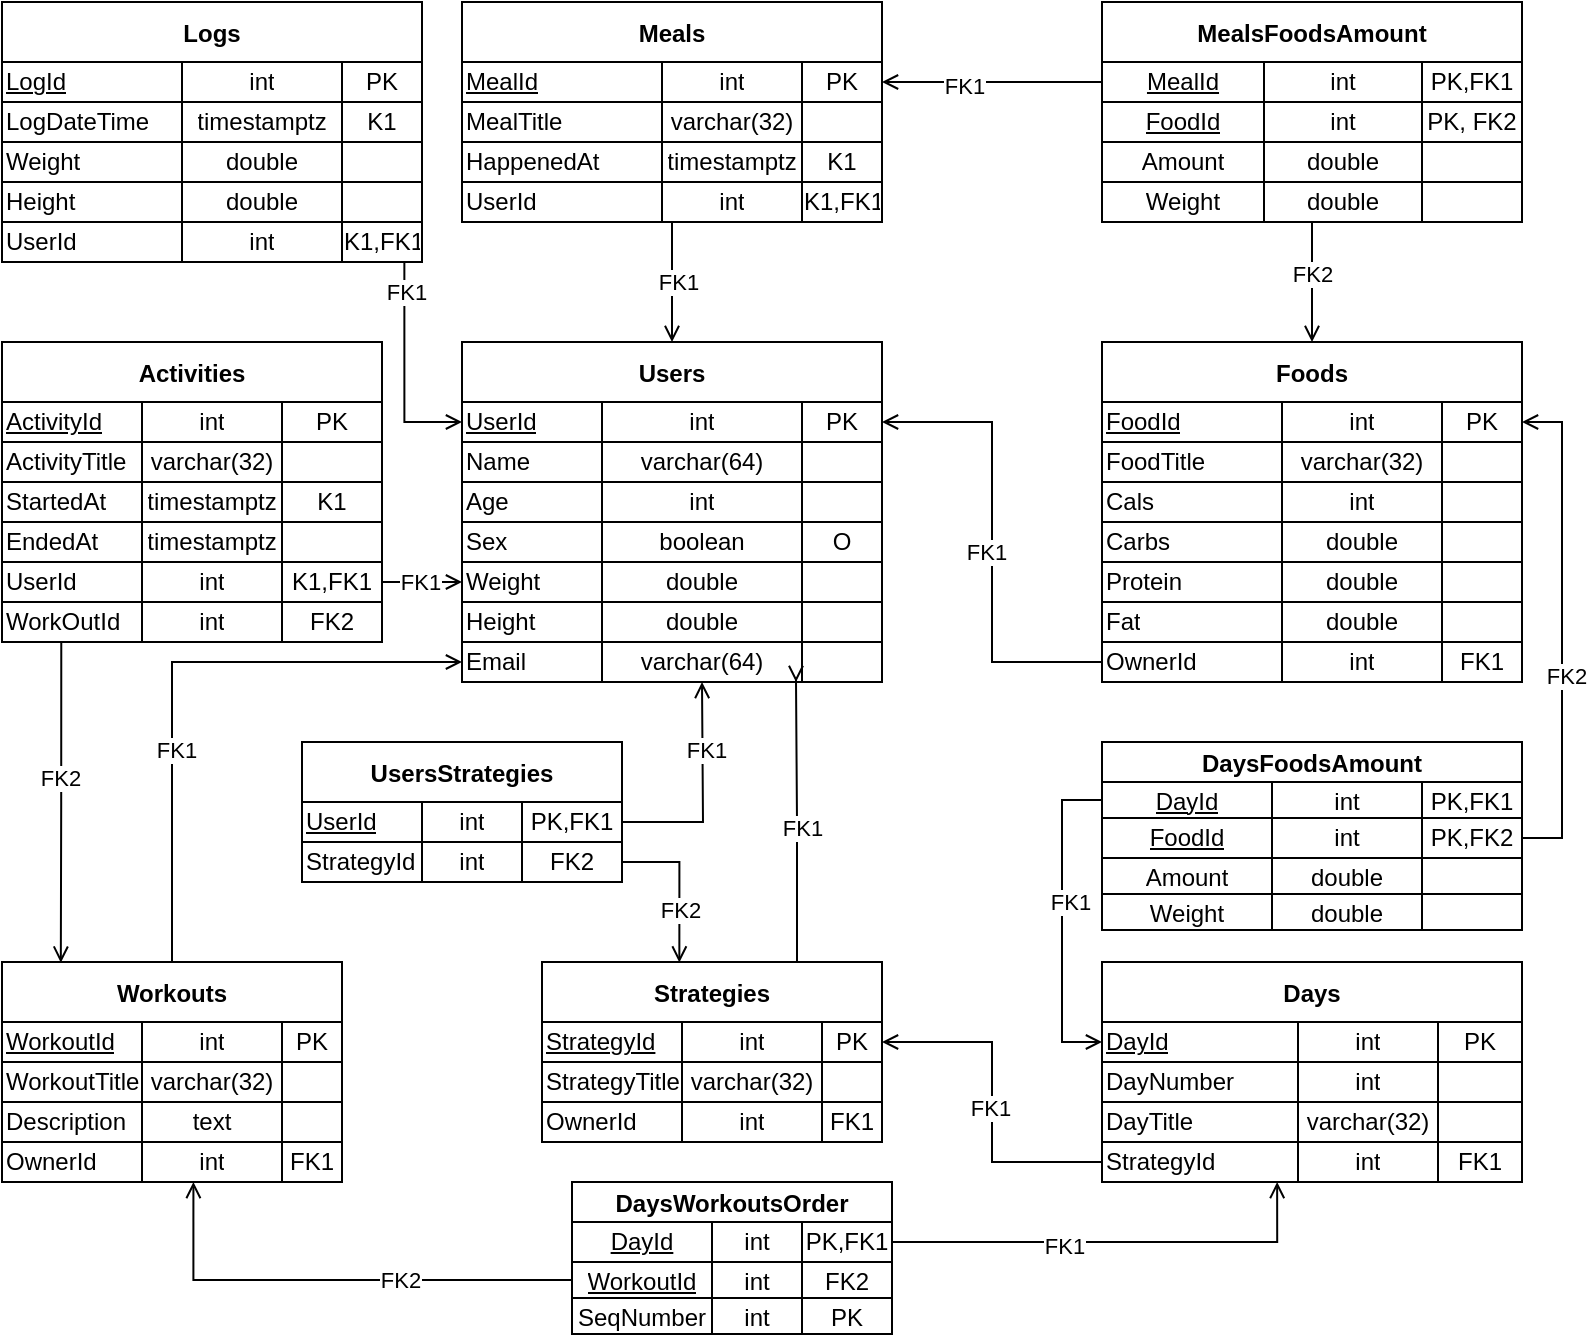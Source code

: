 <mxfile version="20.8.1" type="device"><diagram id="iYW2_TeGkALTc1oEaMLu" name="Страница 1"><mxGraphModel dx="1181" dy="591" grid="1" gridSize="10" guides="1" tooltips="1" connect="1" arrows="1" fold="1" page="1" pageScale="1" pageWidth="827" pageHeight="1169" math="0" shadow="0"><root><mxCell id="0"/><mxCell id="1" parent="0"/><mxCell id="9KIwmX_JMQ5P3gJYj08M-179" value="Days" style="shape=table;startSize=30;container=1;collapsible=0;childLayout=tableLayout;fontStyle=1;align=center;html=0;shadow=0;perimeterSpacing=0;swimlaneFillColor=none;gradientColor=none;allowArrows=1;snapToPoint=0;fixDash=0;metaEdit=0;movableLabel=0;autosize=0;fixedWidth=0;rowLines=1;columnLines=1;fixedRows=0;resizeLast=0;horizontal=1;top=0;bottom=0;left=0;right=0;swimlaneBody=1;swimlaneHead=1;" parent="1" vertex="1"><mxGeometry x="560" y="510" width="210" height="110" as="geometry"/></mxCell><mxCell id="9KIwmX_JMQ5P3gJYj08M-180" value="" style="shape=tableRow;horizontal=0;startSize=0;swimlaneHead=0;swimlaneBody=0;top=0;left=0;bottom=0;right=0;collapsible=0;dropTarget=0;fillColor=none;points=[[0,0.5],[1,0.5]];portConstraint=eastwest;html=0;" parent="9KIwmX_JMQ5P3gJYj08M-179" vertex="1"><mxGeometry y="30" width="210" height="20" as="geometry"/></mxCell><mxCell id="9KIwmX_JMQ5P3gJYj08M-181" value="&lt;u&gt;DayId&lt;/u&gt;" style="shape=partialRectangle;html=1;whiteSpace=wrap;connectable=0;fillColor=none;top=0;left=0;bottom=0;right=0;overflow=hidden;align=left;" parent="9KIwmX_JMQ5P3gJYj08M-180" vertex="1"><mxGeometry width="98" height="20" as="geometry"><mxRectangle width="98" height="20" as="alternateBounds"/></mxGeometry></mxCell><mxCell id="9KIwmX_JMQ5P3gJYj08M-182" value="int" style="shape=partialRectangle;html=1;whiteSpace=wrap;connectable=0;fillColor=none;top=0;left=0;bottom=0;right=0;overflow=hidden;" parent="9KIwmX_JMQ5P3gJYj08M-180" vertex="1"><mxGeometry x="98" width="70" height="20" as="geometry"><mxRectangle width="70" height="20" as="alternateBounds"/></mxGeometry></mxCell><mxCell id="9KIwmX_JMQ5P3gJYj08M-183" value="PK" style="shape=partialRectangle;html=1;whiteSpace=wrap;connectable=0;fillColor=none;top=0;left=0;bottom=0;right=0;overflow=hidden;" parent="9KIwmX_JMQ5P3gJYj08M-180" vertex="1"><mxGeometry x="168" width="42" height="20" as="geometry"><mxRectangle width="42" height="20" as="alternateBounds"/></mxGeometry></mxCell><mxCell id="9KIwmX_JMQ5P3gJYj08M-184" value="" style="shape=tableRow;horizontal=0;startSize=0;swimlaneHead=0;swimlaneBody=0;top=0;left=0;bottom=0;right=0;collapsible=0;dropTarget=0;fillColor=none;points=[[0,0.5],[1,0.5]];portConstraint=eastwest;html=0;" parent="9KIwmX_JMQ5P3gJYj08M-179" vertex="1"><mxGeometry y="50" width="210" height="20" as="geometry"/></mxCell><mxCell id="9KIwmX_JMQ5P3gJYj08M-185" value="DayNumber" style="shape=partialRectangle;html=1;whiteSpace=wrap;connectable=0;fillColor=none;top=0;left=0;bottom=0;right=0;overflow=hidden;align=left;" parent="9KIwmX_JMQ5P3gJYj08M-184" vertex="1"><mxGeometry width="98" height="20" as="geometry"><mxRectangle width="98" height="20" as="alternateBounds"/></mxGeometry></mxCell><mxCell id="9KIwmX_JMQ5P3gJYj08M-186" value="int" style="shape=partialRectangle;html=1;whiteSpace=wrap;connectable=0;fillColor=none;top=0;left=0;bottom=0;right=0;overflow=hidden;" parent="9KIwmX_JMQ5P3gJYj08M-184" vertex="1"><mxGeometry x="98" width="70" height="20" as="geometry"><mxRectangle width="70" height="20" as="alternateBounds"/></mxGeometry></mxCell><mxCell id="9KIwmX_JMQ5P3gJYj08M-187" value="" style="shape=partialRectangle;html=1;whiteSpace=wrap;connectable=0;fillColor=none;top=0;left=0;bottom=0;right=0;overflow=hidden;" parent="9KIwmX_JMQ5P3gJYj08M-184" vertex="1"><mxGeometry x="168" width="42" height="20" as="geometry"><mxRectangle width="42" height="20" as="alternateBounds"/></mxGeometry></mxCell><mxCell id="ryzI8UjvEtp9te26BgNK-104" value="" style="shape=tableRow;horizontal=0;startSize=0;swimlaneHead=0;swimlaneBody=0;top=0;left=0;bottom=0;right=0;collapsible=0;dropTarget=0;fillColor=none;points=[[0,0.5],[1,0.5]];portConstraint=eastwest;html=0;" vertex="1" parent="9KIwmX_JMQ5P3gJYj08M-179"><mxGeometry y="70" width="210" height="20" as="geometry"/></mxCell><mxCell id="ryzI8UjvEtp9te26BgNK-105" value="DayTitle" style="shape=partialRectangle;html=1;whiteSpace=wrap;connectable=0;fillColor=none;top=0;left=0;bottom=0;right=0;overflow=hidden;align=left;" vertex="1" parent="ryzI8UjvEtp9te26BgNK-104"><mxGeometry width="98" height="20" as="geometry"><mxRectangle width="98" height="20" as="alternateBounds"/></mxGeometry></mxCell><mxCell id="ryzI8UjvEtp9te26BgNK-106" value="varchar(32)" style="shape=partialRectangle;html=1;whiteSpace=wrap;connectable=0;fillColor=none;top=0;left=0;bottom=0;right=0;overflow=hidden;" vertex="1" parent="ryzI8UjvEtp9te26BgNK-104"><mxGeometry x="98" width="70" height="20" as="geometry"><mxRectangle width="70" height="20" as="alternateBounds"/></mxGeometry></mxCell><mxCell id="ryzI8UjvEtp9te26BgNK-107" value="" style="shape=partialRectangle;html=1;whiteSpace=wrap;connectable=0;fillColor=none;top=0;left=0;bottom=0;right=0;overflow=hidden;" vertex="1" parent="ryzI8UjvEtp9te26BgNK-104"><mxGeometry x="168" width="42" height="20" as="geometry"><mxRectangle width="42" height="20" as="alternateBounds"/></mxGeometry></mxCell><mxCell id="ryzI8UjvEtp9te26BgNK-110" value="" style="shape=tableRow;horizontal=0;startSize=0;swimlaneHead=0;swimlaneBody=0;top=0;left=0;bottom=0;right=0;collapsible=0;dropTarget=0;fillColor=none;points=[[0,0.5],[1,0.5]];portConstraint=eastwest;html=0;" vertex="1" parent="9KIwmX_JMQ5P3gJYj08M-179"><mxGeometry y="90" width="210" height="20" as="geometry"/></mxCell><mxCell id="ryzI8UjvEtp9te26BgNK-111" value="StrategyId" style="shape=partialRectangle;html=1;whiteSpace=wrap;connectable=0;fillColor=none;top=0;left=0;bottom=0;right=0;overflow=hidden;align=left;" vertex="1" parent="ryzI8UjvEtp9te26BgNK-110"><mxGeometry width="98" height="20" as="geometry"><mxRectangle width="98" height="20" as="alternateBounds"/></mxGeometry></mxCell><mxCell id="ryzI8UjvEtp9te26BgNK-112" value="int" style="shape=partialRectangle;html=1;whiteSpace=wrap;connectable=0;fillColor=none;top=0;left=0;bottom=0;right=0;overflow=hidden;" vertex="1" parent="ryzI8UjvEtp9te26BgNK-110"><mxGeometry x="98" width="70" height="20" as="geometry"><mxRectangle width="70" height="20" as="alternateBounds"/></mxGeometry></mxCell><mxCell id="ryzI8UjvEtp9te26BgNK-113" value="FK1" style="shape=partialRectangle;html=1;whiteSpace=wrap;connectable=0;fillColor=none;top=0;left=0;bottom=0;right=0;overflow=hidden;" vertex="1" parent="ryzI8UjvEtp9te26BgNK-110"><mxGeometry x="168" width="42" height="20" as="geometry"><mxRectangle width="42" height="20" as="alternateBounds"/></mxGeometry></mxCell><mxCell id="9KIwmX_JMQ5P3gJYj08M-20" value="Users" style="shape=table;startSize=30;container=1;collapsible=0;childLayout=tableLayout;fontStyle=1;align=center;html=0;" parent="1" vertex="1"><mxGeometry x="240" y="200" width="210" height="170" as="geometry"/></mxCell><mxCell id="9KIwmX_JMQ5P3gJYj08M-21" value="" style="shape=tableRow;horizontal=0;startSize=0;swimlaneHead=0;swimlaneBody=0;top=0;left=0;bottom=0;right=0;collapsible=0;dropTarget=0;fillColor=none;points=[[0,0.5],[1,0.5]];portConstraint=eastwest;html=0;" parent="9KIwmX_JMQ5P3gJYj08M-20" vertex="1"><mxGeometry y="30" width="210" height="20" as="geometry"/></mxCell><mxCell id="9KIwmX_JMQ5P3gJYj08M-22" value="&lt;u&gt;UserId&lt;/u&gt;" style="shape=partialRectangle;html=1;whiteSpace=wrap;connectable=0;fillColor=none;top=0;left=0;bottom=0;right=0;overflow=hidden;align=left;" parent="9KIwmX_JMQ5P3gJYj08M-21" vertex="1"><mxGeometry width="70" height="20" as="geometry"><mxRectangle width="70" height="20" as="alternateBounds"/></mxGeometry></mxCell><mxCell id="9KIwmX_JMQ5P3gJYj08M-23" value="int" style="shape=partialRectangle;html=1;whiteSpace=wrap;connectable=0;fillColor=none;top=0;left=0;bottom=0;right=0;overflow=hidden;" parent="9KIwmX_JMQ5P3gJYj08M-21" vertex="1"><mxGeometry x="70" width="100" height="20" as="geometry"><mxRectangle width="100" height="20" as="alternateBounds"/></mxGeometry></mxCell><mxCell id="9KIwmX_JMQ5P3gJYj08M-24" value="PK" style="shape=partialRectangle;html=1;whiteSpace=wrap;connectable=0;fillColor=none;top=0;left=0;bottom=0;right=0;overflow=hidden;" parent="9KIwmX_JMQ5P3gJYj08M-21" vertex="1"><mxGeometry x="170" width="40" height="20" as="geometry"><mxRectangle width="40" height="20" as="alternateBounds"/></mxGeometry></mxCell><mxCell id="9KIwmX_JMQ5P3gJYj08M-25" value="" style="shape=tableRow;horizontal=0;startSize=0;swimlaneHead=0;swimlaneBody=0;top=0;left=0;bottom=0;right=0;collapsible=0;dropTarget=0;fillColor=none;points=[[0,0.5],[1,0.5]];portConstraint=eastwest;html=0;" parent="9KIwmX_JMQ5P3gJYj08M-20" vertex="1"><mxGeometry y="50" width="210" height="20" as="geometry"/></mxCell><mxCell id="9KIwmX_JMQ5P3gJYj08M-26" value="Name" style="shape=partialRectangle;html=1;whiteSpace=wrap;connectable=0;fillColor=none;top=0;left=0;bottom=0;right=0;overflow=hidden;align=left;" parent="9KIwmX_JMQ5P3gJYj08M-25" vertex="1"><mxGeometry width="70" height="20" as="geometry"><mxRectangle width="70" height="20" as="alternateBounds"/></mxGeometry></mxCell><mxCell id="9KIwmX_JMQ5P3gJYj08M-27" value="varchar(64)" style="shape=partialRectangle;html=1;whiteSpace=wrap;connectable=0;fillColor=none;top=0;left=0;bottom=0;right=0;overflow=hidden;" parent="9KIwmX_JMQ5P3gJYj08M-25" vertex="1"><mxGeometry x="70" width="100" height="20" as="geometry"><mxRectangle width="100" height="20" as="alternateBounds"/></mxGeometry></mxCell><mxCell id="9KIwmX_JMQ5P3gJYj08M-28" value="" style="shape=partialRectangle;html=1;whiteSpace=wrap;connectable=0;fillColor=none;top=0;left=0;bottom=0;right=0;overflow=hidden;" parent="9KIwmX_JMQ5P3gJYj08M-25" vertex="1"><mxGeometry x="170" width="40" height="20" as="geometry"><mxRectangle width="40" height="20" as="alternateBounds"/></mxGeometry></mxCell><mxCell id="9KIwmX_JMQ5P3gJYj08M-29" value="" style="shape=tableRow;horizontal=0;startSize=0;swimlaneHead=0;swimlaneBody=0;top=0;left=0;bottom=0;right=0;collapsible=0;dropTarget=0;fillColor=none;points=[[0,0.5],[1,0.5]];portConstraint=eastwest;html=0;" parent="9KIwmX_JMQ5P3gJYj08M-20" vertex="1"><mxGeometry y="70" width="210" height="20" as="geometry"/></mxCell><mxCell id="9KIwmX_JMQ5P3gJYj08M-30" value="Age" style="shape=partialRectangle;html=1;whiteSpace=wrap;connectable=0;fillColor=none;top=0;left=0;bottom=0;right=0;overflow=hidden;align=left;" parent="9KIwmX_JMQ5P3gJYj08M-29" vertex="1"><mxGeometry width="70" height="20" as="geometry"><mxRectangle width="70" height="20" as="alternateBounds"/></mxGeometry></mxCell><mxCell id="9KIwmX_JMQ5P3gJYj08M-31" value="int" style="shape=partialRectangle;html=1;whiteSpace=wrap;connectable=0;fillColor=none;top=0;left=0;bottom=0;right=0;overflow=hidden;" parent="9KIwmX_JMQ5P3gJYj08M-29" vertex="1"><mxGeometry x="70" width="100" height="20" as="geometry"><mxRectangle width="100" height="20" as="alternateBounds"/></mxGeometry></mxCell><mxCell id="9KIwmX_JMQ5P3gJYj08M-32" value="" style="shape=partialRectangle;html=1;whiteSpace=wrap;connectable=0;fillColor=none;top=0;left=0;bottom=0;right=0;overflow=hidden;" parent="9KIwmX_JMQ5P3gJYj08M-29" vertex="1"><mxGeometry x="170" width="40" height="20" as="geometry"><mxRectangle width="40" height="20" as="alternateBounds"/></mxGeometry></mxCell><mxCell id="9KIwmX_JMQ5P3gJYj08M-33" value="" style="shape=tableRow;horizontal=0;startSize=0;swimlaneHead=0;swimlaneBody=0;top=0;left=0;bottom=0;right=0;collapsible=0;dropTarget=0;fillColor=none;points=[[0,0.5],[1,0.5]];portConstraint=eastwest;html=0;" parent="9KIwmX_JMQ5P3gJYj08M-20" vertex="1"><mxGeometry y="90" width="210" height="20" as="geometry"/></mxCell><mxCell id="9KIwmX_JMQ5P3gJYj08M-34" value="Sex" style="shape=partialRectangle;html=1;whiteSpace=wrap;connectable=0;fillColor=none;top=0;left=0;bottom=0;right=0;overflow=hidden;align=left;" parent="9KIwmX_JMQ5P3gJYj08M-33" vertex="1"><mxGeometry width="70" height="20" as="geometry"><mxRectangle width="70" height="20" as="alternateBounds"/></mxGeometry></mxCell><mxCell id="9KIwmX_JMQ5P3gJYj08M-35" value="boolean" style="shape=partialRectangle;html=1;whiteSpace=wrap;connectable=0;fillColor=none;top=0;left=0;bottom=0;right=0;overflow=hidden;" parent="9KIwmX_JMQ5P3gJYj08M-33" vertex="1"><mxGeometry x="70" width="100" height="20" as="geometry"><mxRectangle width="100" height="20" as="alternateBounds"/></mxGeometry></mxCell><mxCell id="9KIwmX_JMQ5P3gJYj08M-36" value="O" style="shape=partialRectangle;html=1;whiteSpace=wrap;connectable=0;fillColor=none;top=0;left=0;bottom=0;right=0;overflow=hidden;" parent="9KIwmX_JMQ5P3gJYj08M-33" vertex="1"><mxGeometry x="170" width="40" height="20" as="geometry"><mxRectangle width="40" height="20" as="alternateBounds"/></mxGeometry></mxCell><mxCell id="9KIwmX_JMQ5P3gJYj08M-37" value="" style="shape=tableRow;horizontal=0;startSize=0;swimlaneHead=0;swimlaneBody=0;top=0;left=0;bottom=0;right=0;collapsible=0;dropTarget=0;fillColor=none;points=[[0,0.5],[1,0.5]];portConstraint=eastwest;html=0;" parent="9KIwmX_JMQ5P3gJYj08M-20" vertex="1"><mxGeometry y="110" width="210" height="20" as="geometry"/></mxCell><mxCell id="9KIwmX_JMQ5P3gJYj08M-38" value="Weight" style="shape=partialRectangle;html=1;whiteSpace=wrap;connectable=0;fillColor=none;top=0;left=0;bottom=0;right=0;overflow=hidden;align=left;" parent="9KIwmX_JMQ5P3gJYj08M-37" vertex="1"><mxGeometry width="70" height="20" as="geometry"><mxRectangle width="70" height="20" as="alternateBounds"/></mxGeometry></mxCell><mxCell id="9KIwmX_JMQ5P3gJYj08M-39" value="double" style="shape=partialRectangle;html=1;whiteSpace=wrap;connectable=0;fillColor=none;top=0;left=0;bottom=0;right=0;overflow=hidden;" parent="9KIwmX_JMQ5P3gJYj08M-37" vertex="1"><mxGeometry x="70" width="100" height="20" as="geometry"><mxRectangle width="100" height="20" as="alternateBounds"/></mxGeometry></mxCell><mxCell id="9KIwmX_JMQ5P3gJYj08M-40" value="" style="shape=partialRectangle;html=1;whiteSpace=wrap;connectable=0;fillColor=none;top=0;left=0;bottom=0;right=0;overflow=hidden;" parent="9KIwmX_JMQ5P3gJYj08M-37" vertex="1"><mxGeometry x="170" width="40" height="20" as="geometry"><mxRectangle width="40" height="20" as="alternateBounds"/></mxGeometry></mxCell><mxCell id="9KIwmX_JMQ5P3gJYj08M-41" value="" style="shape=tableRow;horizontal=0;startSize=0;swimlaneHead=0;swimlaneBody=0;top=0;left=0;bottom=0;right=0;collapsible=0;dropTarget=0;fillColor=none;points=[[0,0.5],[1,0.5]];portConstraint=eastwest;html=0;" parent="9KIwmX_JMQ5P3gJYj08M-20" vertex="1"><mxGeometry y="130" width="210" height="20" as="geometry"/></mxCell><mxCell id="9KIwmX_JMQ5P3gJYj08M-42" value="Height" style="shape=partialRectangle;html=1;whiteSpace=wrap;connectable=0;fillColor=none;top=0;left=0;bottom=0;right=0;overflow=hidden;align=left;" parent="9KIwmX_JMQ5P3gJYj08M-41" vertex="1"><mxGeometry width="70" height="20" as="geometry"><mxRectangle width="70" height="20" as="alternateBounds"/></mxGeometry></mxCell><mxCell id="9KIwmX_JMQ5P3gJYj08M-43" value="double" style="shape=partialRectangle;html=1;whiteSpace=wrap;connectable=0;fillColor=none;top=0;left=0;bottom=0;right=0;overflow=hidden;" parent="9KIwmX_JMQ5P3gJYj08M-41" vertex="1"><mxGeometry x="70" width="100" height="20" as="geometry"><mxRectangle width="100" height="20" as="alternateBounds"/></mxGeometry></mxCell><mxCell id="9KIwmX_JMQ5P3gJYj08M-44" value="" style="shape=partialRectangle;html=1;whiteSpace=wrap;connectable=0;fillColor=none;top=0;left=0;bottom=0;right=0;overflow=hidden;" parent="9KIwmX_JMQ5P3gJYj08M-41" vertex="1"><mxGeometry x="170" width="40" height="20" as="geometry"><mxRectangle width="40" height="20" as="alternateBounds"/></mxGeometry></mxCell><mxCell id="9KIwmX_JMQ5P3gJYj08M-45" value="" style="shape=tableRow;horizontal=0;startSize=0;swimlaneHead=0;swimlaneBody=0;top=0;left=0;bottom=0;right=0;collapsible=0;dropTarget=0;fillColor=none;points=[[0,0.5],[1,0.5]];portConstraint=eastwest;html=0;" parent="9KIwmX_JMQ5P3gJYj08M-20" vertex="1"><mxGeometry y="150" width="210" height="20" as="geometry"/></mxCell><mxCell id="9KIwmX_JMQ5P3gJYj08M-46" value="Email" style="shape=partialRectangle;html=1;whiteSpace=wrap;connectable=0;fillColor=none;top=0;left=0;bottom=0;right=0;overflow=hidden;align=left;" parent="9KIwmX_JMQ5P3gJYj08M-45" vertex="1"><mxGeometry width="70" height="20" as="geometry"><mxRectangle width="70" height="20" as="alternateBounds"/></mxGeometry></mxCell><mxCell id="9KIwmX_JMQ5P3gJYj08M-47" value="varchar(64)" style="shape=partialRectangle;html=1;whiteSpace=wrap;connectable=0;fillColor=none;top=0;left=0;bottom=0;right=0;overflow=hidden;" parent="9KIwmX_JMQ5P3gJYj08M-45" vertex="1"><mxGeometry x="70" width="100" height="20" as="geometry"><mxRectangle width="100" height="20" as="alternateBounds"/></mxGeometry></mxCell><mxCell id="9KIwmX_JMQ5P3gJYj08M-48" value="" style="shape=partialRectangle;html=1;whiteSpace=wrap;connectable=0;fillColor=none;top=0;left=0;bottom=0;right=0;overflow=hidden;" parent="9KIwmX_JMQ5P3gJYj08M-45" vertex="1"><mxGeometry x="170" width="40" height="20" as="geometry"><mxRectangle width="40" height="20" as="alternateBounds"/></mxGeometry></mxCell><mxCell id="9KIwmX_JMQ5P3gJYj08M-53" value="Logs" style="shape=table;startSize=30;container=1;collapsible=0;childLayout=tableLayout;fontStyle=1;align=center;html=0;" parent="1" vertex="1"><mxGeometry x="10" y="30" width="210" height="130" as="geometry"/></mxCell><mxCell id="9KIwmX_JMQ5P3gJYj08M-54" value="" style="shape=tableRow;horizontal=0;startSize=0;swimlaneHead=0;swimlaneBody=0;top=0;left=0;bottom=0;right=0;collapsible=0;dropTarget=0;fillColor=none;points=[[0,0.5],[1,0.5]];portConstraint=eastwest;html=0;" parent="9KIwmX_JMQ5P3gJYj08M-53" vertex="1"><mxGeometry y="30" width="210" height="20" as="geometry"/></mxCell><mxCell id="9KIwmX_JMQ5P3gJYj08M-55" value="&lt;u&gt;LogId&lt;/u&gt;" style="shape=partialRectangle;html=1;whiteSpace=wrap;connectable=0;fillColor=none;top=0;left=0;bottom=0;right=0;overflow=hidden;align=left;" parent="9KIwmX_JMQ5P3gJYj08M-54" vertex="1"><mxGeometry width="90" height="20" as="geometry"><mxRectangle width="90" height="20" as="alternateBounds"/></mxGeometry></mxCell><mxCell id="9KIwmX_JMQ5P3gJYj08M-56" value="int" style="shape=partialRectangle;html=1;whiteSpace=wrap;connectable=0;fillColor=none;top=0;left=0;bottom=0;right=0;overflow=hidden;" parent="9KIwmX_JMQ5P3gJYj08M-54" vertex="1"><mxGeometry x="90" width="80" height="20" as="geometry"><mxRectangle width="80" height="20" as="alternateBounds"/></mxGeometry></mxCell><mxCell id="9KIwmX_JMQ5P3gJYj08M-57" value="PK" style="shape=partialRectangle;html=1;whiteSpace=wrap;connectable=0;fillColor=none;top=0;left=0;bottom=0;right=0;overflow=hidden;" parent="9KIwmX_JMQ5P3gJYj08M-54" vertex="1"><mxGeometry x="170" width="40" height="20" as="geometry"><mxRectangle width="40" height="20" as="alternateBounds"/></mxGeometry></mxCell><mxCell id="9KIwmX_JMQ5P3gJYj08M-62" value="" style="shape=tableRow;horizontal=0;startSize=0;swimlaneHead=0;swimlaneBody=0;top=0;left=0;bottom=0;right=0;collapsible=0;dropTarget=0;fillColor=none;points=[[0,0.5],[1,0.5]];portConstraint=eastwest;html=0;" parent="9KIwmX_JMQ5P3gJYj08M-53" vertex="1"><mxGeometry y="50" width="210" height="20" as="geometry"/></mxCell><mxCell id="9KIwmX_JMQ5P3gJYj08M-63" value="LogDateTime" style="shape=partialRectangle;html=1;whiteSpace=wrap;connectable=0;fillColor=none;top=0;left=0;bottom=0;right=0;overflow=hidden;align=left;" parent="9KIwmX_JMQ5P3gJYj08M-62" vertex="1"><mxGeometry width="90" height="20" as="geometry"><mxRectangle width="90" height="20" as="alternateBounds"/></mxGeometry></mxCell><mxCell id="9KIwmX_JMQ5P3gJYj08M-64" value="timestamptz" style="shape=partialRectangle;html=1;whiteSpace=wrap;connectable=0;fillColor=none;top=0;left=0;bottom=0;right=0;overflow=hidden;" parent="9KIwmX_JMQ5P3gJYj08M-62" vertex="1"><mxGeometry x="90" width="80" height="20" as="geometry"><mxRectangle width="80" height="20" as="alternateBounds"/></mxGeometry></mxCell><mxCell id="9KIwmX_JMQ5P3gJYj08M-65" value="K1" style="shape=partialRectangle;html=1;whiteSpace=wrap;connectable=0;fillColor=none;top=0;left=0;bottom=0;right=0;overflow=hidden;" parent="9KIwmX_JMQ5P3gJYj08M-62" vertex="1"><mxGeometry x="170" width="40" height="20" as="geometry"><mxRectangle width="40" height="20" as="alternateBounds"/></mxGeometry></mxCell><mxCell id="9KIwmX_JMQ5P3gJYj08M-66" value="" style="shape=tableRow;horizontal=0;startSize=0;swimlaneHead=0;swimlaneBody=0;top=0;left=0;bottom=0;right=0;collapsible=0;dropTarget=0;fillColor=none;points=[[0,0.5],[1,0.5]];portConstraint=eastwest;html=0;" parent="9KIwmX_JMQ5P3gJYj08M-53" vertex="1"><mxGeometry y="70" width="210" height="20" as="geometry"/></mxCell><mxCell id="9KIwmX_JMQ5P3gJYj08M-67" value="Weight" style="shape=partialRectangle;html=1;whiteSpace=wrap;connectable=0;fillColor=none;top=0;left=0;bottom=0;right=0;overflow=hidden;align=left;" parent="9KIwmX_JMQ5P3gJYj08M-66" vertex="1"><mxGeometry width="90" height="20" as="geometry"><mxRectangle width="90" height="20" as="alternateBounds"/></mxGeometry></mxCell><mxCell id="9KIwmX_JMQ5P3gJYj08M-68" value="double" style="shape=partialRectangle;html=1;whiteSpace=wrap;connectable=0;fillColor=none;top=0;left=0;bottom=0;right=0;overflow=hidden;" parent="9KIwmX_JMQ5P3gJYj08M-66" vertex="1"><mxGeometry x="90" width="80" height="20" as="geometry"><mxRectangle width="80" height="20" as="alternateBounds"/></mxGeometry></mxCell><mxCell id="9KIwmX_JMQ5P3gJYj08M-69" value="" style="shape=partialRectangle;html=1;whiteSpace=wrap;connectable=0;fillColor=none;top=0;left=0;bottom=0;right=0;overflow=hidden;" parent="9KIwmX_JMQ5P3gJYj08M-66" vertex="1"><mxGeometry x="170" width="40" height="20" as="geometry"><mxRectangle width="40" height="20" as="alternateBounds"/></mxGeometry></mxCell><mxCell id="ryzI8UjvEtp9te26BgNK-159" value="" style="shape=tableRow;horizontal=0;startSize=0;swimlaneHead=0;swimlaneBody=0;top=0;left=0;bottom=0;right=0;collapsible=0;dropTarget=0;fillColor=none;points=[[0,0.5],[1,0.5]];portConstraint=eastwest;html=0;" vertex="1" parent="9KIwmX_JMQ5P3gJYj08M-53"><mxGeometry y="90" width="210" height="20" as="geometry"/></mxCell><mxCell id="ryzI8UjvEtp9te26BgNK-160" value="Height" style="shape=partialRectangle;html=1;whiteSpace=wrap;connectable=0;fillColor=none;top=0;left=0;bottom=0;right=0;overflow=hidden;align=left;" vertex="1" parent="ryzI8UjvEtp9te26BgNK-159"><mxGeometry width="90" height="20" as="geometry"><mxRectangle width="90" height="20" as="alternateBounds"/></mxGeometry></mxCell><mxCell id="ryzI8UjvEtp9te26BgNK-161" value="double" style="shape=partialRectangle;html=1;whiteSpace=wrap;connectable=0;fillColor=none;top=0;left=0;bottom=0;right=0;overflow=hidden;" vertex="1" parent="ryzI8UjvEtp9te26BgNK-159"><mxGeometry x="90" width="80" height="20" as="geometry"><mxRectangle width="80" height="20" as="alternateBounds"/></mxGeometry></mxCell><mxCell id="ryzI8UjvEtp9te26BgNK-162" value="" style="shape=partialRectangle;html=1;whiteSpace=wrap;connectable=0;fillColor=none;top=0;left=0;bottom=0;right=0;overflow=hidden;" vertex="1" parent="ryzI8UjvEtp9te26BgNK-159"><mxGeometry x="170" width="40" height="20" as="geometry"><mxRectangle width="40" height="20" as="alternateBounds"/></mxGeometry></mxCell><mxCell id="ryzI8UjvEtp9te26BgNK-54" value="" style="shape=tableRow;horizontal=0;startSize=0;swimlaneHead=0;swimlaneBody=0;top=0;left=0;bottom=0;right=0;collapsible=0;dropTarget=0;fillColor=none;points=[[0,0.5],[1,0.5]];portConstraint=eastwest;html=0;" vertex="1" parent="9KIwmX_JMQ5P3gJYj08M-53"><mxGeometry y="110" width="210" height="20" as="geometry"/></mxCell><mxCell id="ryzI8UjvEtp9te26BgNK-55" value="UserId" style="shape=partialRectangle;html=1;whiteSpace=wrap;connectable=0;fillColor=none;top=0;left=0;bottom=0;right=0;overflow=hidden;align=left;" vertex="1" parent="ryzI8UjvEtp9te26BgNK-54"><mxGeometry width="90" height="20" as="geometry"><mxRectangle width="90" height="20" as="alternateBounds"/></mxGeometry></mxCell><mxCell id="ryzI8UjvEtp9te26BgNK-56" value="int" style="shape=partialRectangle;html=1;whiteSpace=wrap;connectable=0;fillColor=none;top=0;left=0;bottom=0;right=0;overflow=hidden;" vertex="1" parent="ryzI8UjvEtp9te26BgNK-54"><mxGeometry x="90" width="80" height="20" as="geometry"><mxRectangle width="80" height="20" as="alternateBounds"/></mxGeometry></mxCell><mxCell id="ryzI8UjvEtp9te26BgNK-57" value="K1,FK1" style="shape=partialRectangle;html=1;whiteSpace=wrap;connectable=0;fillColor=none;top=0;left=0;bottom=0;right=0;overflow=hidden;" vertex="1" parent="ryzI8UjvEtp9te26BgNK-54"><mxGeometry x="170" width="40" height="20" as="geometry"><mxRectangle width="40" height="20" as="alternateBounds"/></mxGeometry></mxCell><mxCell id="9KIwmX_JMQ5P3gJYj08M-87" value="Foods" style="shape=table;startSize=30;container=1;collapsible=0;childLayout=tableLayout;fontStyle=1;align=center;html=0;" parent="1" vertex="1"><mxGeometry x="560" y="200" width="210" height="170" as="geometry"/></mxCell><mxCell id="9KIwmX_JMQ5P3gJYj08M-88" value="" style="shape=tableRow;horizontal=0;startSize=0;swimlaneHead=0;swimlaneBody=0;top=0;left=0;bottom=0;right=0;collapsible=0;dropTarget=0;fillColor=none;points=[[0,0.5],[1,0.5]];portConstraint=eastwest;html=0;" parent="9KIwmX_JMQ5P3gJYj08M-87" vertex="1"><mxGeometry y="30" width="210" height="20" as="geometry"/></mxCell><mxCell id="9KIwmX_JMQ5P3gJYj08M-89" value="&lt;u&gt;FoodId&lt;/u&gt;" style="shape=partialRectangle;html=1;whiteSpace=wrap;connectable=0;fillColor=none;top=0;left=0;bottom=0;right=0;overflow=hidden;align=left;" parent="9KIwmX_JMQ5P3gJYj08M-88" vertex="1"><mxGeometry width="90" height="20" as="geometry"><mxRectangle width="90" height="20" as="alternateBounds"/></mxGeometry></mxCell><mxCell id="9KIwmX_JMQ5P3gJYj08M-90" value="int" style="shape=partialRectangle;html=1;whiteSpace=wrap;connectable=0;fillColor=none;top=0;left=0;bottom=0;right=0;overflow=hidden;" parent="9KIwmX_JMQ5P3gJYj08M-88" vertex="1"><mxGeometry x="90" width="80" height="20" as="geometry"><mxRectangle width="80" height="20" as="alternateBounds"/></mxGeometry></mxCell><mxCell id="9KIwmX_JMQ5P3gJYj08M-91" value="PK" style="shape=partialRectangle;html=1;whiteSpace=wrap;connectable=0;fillColor=none;top=0;left=0;bottom=0;right=0;overflow=hidden;" parent="9KIwmX_JMQ5P3gJYj08M-88" vertex="1"><mxGeometry x="170" width="40" height="20" as="geometry"><mxRectangle width="40" height="20" as="alternateBounds"/></mxGeometry></mxCell><mxCell id="9KIwmX_JMQ5P3gJYj08M-92" value="" style="shape=tableRow;horizontal=0;startSize=0;swimlaneHead=0;swimlaneBody=0;top=0;left=0;bottom=0;right=0;collapsible=0;dropTarget=0;fillColor=none;points=[[0,0.5],[1,0.5]];portConstraint=eastwest;html=0;" parent="9KIwmX_JMQ5P3gJYj08M-87" vertex="1"><mxGeometry y="50" width="210" height="20" as="geometry"/></mxCell><mxCell id="9KIwmX_JMQ5P3gJYj08M-93" value="FoodTitle" style="shape=partialRectangle;html=1;whiteSpace=wrap;connectable=0;fillColor=none;top=0;left=0;bottom=0;right=0;overflow=hidden;align=left;" parent="9KIwmX_JMQ5P3gJYj08M-92" vertex="1"><mxGeometry width="90" height="20" as="geometry"><mxRectangle width="90" height="20" as="alternateBounds"/></mxGeometry></mxCell><mxCell id="9KIwmX_JMQ5P3gJYj08M-94" value="varchar(32)" style="shape=partialRectangle;html=1;whiteSpace=wrap;connectable=0;fillColor=none;top=0;left=0;bottom=0;right=0;overflow=hidden;" parent="9KIwmX_JMQ5P3gJYj08M-92" vertex="1"><mxGeometry x="90" width="80" height="20" as="geometry"><mxRectangle width="80" height="20" as="alternateBounds"/></mxGeometry></mxCell><mxCell id="9KIwmX_JMQ5P3gJYj08M-95" value="" style="shape=partialRectangle;html=1;whiteSpace=wrap;connectable=0;fillColor=none;top=0;left=0;bottom=0;right=0;overflow=hidden;" parent="9KIwmX_JMQ5P3gJYj08M-92" vertex="1"><mxGeometry x="170" width="40" height="20" as="geometry"><mxRectangle width="40" height="20" as="alternateBounds"/></mxGeometry></mxCell><mxCell id="9KIwmX_JMQ5P3gJYj08M-96" value="" style="shape=tableRow;horizontal=0;startSize=0;swimlaneHead=0;swimlaneBody=0;top=0;left=0;bottom=0;right=0;collapsible=0;dropTarget=0;fillColor=none;points=[[0,0.5],[1,0.5]];portConstraint=eastwest;html=0;" parent="9KIwmX_JMQ5P3gJYj08M-87" vertex="1"><mxGeometry y="70" width="210" height="20" as="geometry"/></mxCell><mxCell id="9KIwmX_JMQ5P3gJYj08M-97" value="Cals" style="shape=partialRectangle;html=1;whiteSpace=wrap;connectable=0;fillColor=none;top=0;left=0;bottom=0;right=0;overflow=hidden;align=left;" parent="9KIwmX_JMQ5P3gJYj08M-96" vertex="1"><mxGeometry width="90" height="20" as="geometry"><mxRectangle width="90" height="20" as="alternateBounds"/></mxGeometry></mxCell><mxCell id="9KIwmX_JMQ5P3gJYj08M-98" value="int" style="shape=partialRectangle;html=1;whiteSpace=wrap;connectable=0;fillColor=none;top=0;left=0;bottom=0;right=0;overflow=hidden;" parent="9KIwmX_JMQ5P3gJYj08M-96" vertex="1"><mxGeometry x="90" width="80" height="20" as="geometry"><mxRectangle width="80" height="20" as="alternateBounds"/></mxGeometry></mxCell><mxCell id="9KIwmX_JMQ5P3gJYj08M-99" value="" style="shape=partialRectangle;html=1;whiteSpace=wrap;connectable=0;fillColor=none;top=0;left=0;bottom=0;right=0;overflow=hidden;" parent="9KIwmX_JMQ5P3gJYj08M-96" vertex="1"><mxGeometry x="170" width="40" height="20" as="geometry"><mxRectangle width="40" height="20" as="alternateBounds"/></mxGeometry></mxCell><mxCell id="9KIwmX_JMQ5P3gJYj08M-100" value="" style="shape=tableRow;horizontal=0;startSize=0;swimlaneHead=0;swimlaneBody=0;top=0;left=0;bottom=0;right=0;collapsible=0;dropTarget=0;fillColor=none;points=[[0,0.5],[1,0.5]];portConstraint=eastwest;html=0;" parent="9KIwmX_JMQ5P3gJYj08M-87" vertex="1"><mxGeometry y="90" width="210" height="20" as="geometry"/></mxCell><mxCell id="9KIwmX_JMQ5P3gJYj08M-101" value="Carbs" style="shape=partialRectangle;html=1;whiteSpace=wrap;connectable=0;fillColor=none;top=0;left=0;bottom=0;right=0;overflow=hidden;align=left;" parent="9KIwmX_JMQ5P3gJYj08M-100" vertex="1"><mxGeometry width="90" height="20" as="geometry"><mxRectangle width="90" height="20" as="alternateBounds"/></mxGeometry></mxCell><mxCell id="9KIwmX_JMQ5P3gJYj08M-102" value="double" style="shape=partialRectangle;html=1;whiteSpace=wrap;connectable=0;fillColor=none;top=0;left=0;bottom=0;right=0;overflow=hidden;" parent="9KIwmX_JMQ5P3gJYj08M-100" vertex="1"><mxGeometry x="90" width="80" height="20" as="geometry"><mxRectangle width="80" height="20" as="alternateBounds"/></mxGeometry></mxCell><mxCell id="9KIwmX_JMQ5P3gJYj08M-103" value="" style="shape=partialRectangle;html=1;whiteSpace=wrap;connectable=0;fillColor=none;top=0;left=0;bottom=0;right=0;overflow=hidden;" parent="9KIwmX_JMQ5P3gJYj08M-100" vertex="1"><mxGeometry x="170" width="40" height="20" as="geometry"><mxRectangle width="40" height="20" as="alternateBounds"/></mxGeometry></mxCell><mxCell id="9KIwmX_JMQ5P3gJYj08M-104" value="" style="shape=tableRow;horizontal=0;startSize=0;swimlaneHead=0;swimlaneBody=0;top=0;left=0;bottom=0;right=0;collapsible=0;dropTarget=0;fillColor=none;points=[[0,0.5],[1,0.5]];portConstraint=eastwest;html=0;" parent="9KIwmX_JMQ5P3gJYj08M-87" vertex="1"><mxGeometry y="110" width="210" height="20" as="geometry"/></mxCell><mxCell id="9KIwmX_JMQ5P3gJYj08M-105" value="Protein" style="shape=partialRectangle;html=1;whiteSpace=wrap;connectable=0;fillColor=none;top=0;left=0;bottom=0;right=0;overflow=hidden;align=left;" parent="9KIwmX_JMQ5P3gJYj08M-104" vertex="1"><mxGeometry width="90" height="20" as="geometry"><mxRectangle width="90" height="20" as="alternateBounds"/></mxGeometry></mxCell><mxCell id="9KIwmX_JMQ5P3gJYj08M-106" value="double" style="shape=partialRectangle;html=1;whiteSpace=wrap;connectable=0;fillColor=none;top=0;left=0;bottom=0;right=0;overflow=hidden;" parent="9KIwmX_JMQ5P3gJYj08M-104" vertex="1"><mxGeometry x="90" width="80" height="20" as="geometry"><mxRectangle width="80" height="20" as="alternateBounds"/></mxGeometry></mxCell><mxCell id="9KIwmX_JMQ5P3gJYj08M-107" value="" style="shape=partialRectangle;html=1;whiteSpace=wrap;connectable=0;fillColor=none;top=0;left=0;bottom=0;right=0;overflow=hidden;" parent="9KIwmX_JMQ5P3gJYj08M-104" vertex="1"><mxGeometry x="170" width="40" height="20" as="geometry"><mxRectangle width="40" height="20" as="alternateBounds"/></mxGeometry></mxCell><mxCell id="9KIwmX_JMQ5P3gJYj08M-108" value="" style="shape=tableRow;horizontal=0;startSize=0;swimlaneHead=0;swimlaneBody=0;top=0;left=0;bottom=0;right=0;collapsible=0;dropTarget=0;fillColor=none;points=[[0,0.5],[1,0.5]];portConstraint=eastwest;html=0;" parent="9KIwmX_JMQ5P3gJYj08M-87" vertex="1"><mxGeometry y="130" width="210" height="20" as="geometry"/></mxCell><mxCell id="9KIwmX_JMQ5P3gJYj08M-109" value="Fat" style="shape=partialRectangle;html=1;whiteSpace=wrap;connectable=0;fillColor=none;top=0;left=0;bottom=0;right=0;overflow=hidden;align=left;" parent="9KIwmX_JMQ5P3gJYj08M-108" vertex="1"><mxGeometry width="90" height="20" as="geometry"><mxRectangle width="90" height="20" as="alternateBounds"/></mxGeometry></mxCell><mxCell id="9KIwmX_JMQ5P3gJYj08M-110" value="double" style="shape=partialRectangle;html=1;whiteSpace=wrap;connectable=0;fillColor=none;top=0;left=0;bottom=0;right=0;overflow=hidden;" parent="9KIwmX_JMQ5P3gJYj08M-108" vertex="1"><mxGeometry x="90" width="80" height="20" as="geometry"><mxRectangle width="80" height="20" as="alternateBounds"/></mxGeometry></mxCell><mxCell id="9KIwmX_JMQ5P3gJYj08M-111" value="" style="shape=partialRectangle;html=1;whiteSpace=wrap;connectable=0;fillColor=none;top=0;left=0;bottom=0;right=0;overflow=hidden;" parent="9KIwmX_JMQ5P3gJYj08M-108" vertex="1"><mxGeometry x="170" width="40" height="20" as="geometry"><mxRectangle width="40" height="20" as="alternateBounds"/></mxGeometry></mxCell><mxCell id="ryzI8UjvEtp9te26BgNK-100" value="" style="shape=tableRow;horizontal=0;startSize=0;swimlaneHead=0;swimlaneBody=0;top=0;left=0;bottom=0;right=0;collapsible=0;dropTarget=0;fillColor=none;points=[[0,0.5],[1,0.5]];portConstraint=eastwest;html=0;" vertex="1" parent="9KIwmX_JMQ5P3gJYj08M-87"><mxGeometry y="150" width="210" height="20" as="geometry"/></mxCell><mxCell id="ryzI8UjvEtp9te26BgNK-101" value="OwnerId" style="shape=partialRectangle;html=1;whiteSpace=wrap;connectable=0;fillColor=none;top=0;left=0;bottom=0;right=0;overflow=hidden;align=left;" vertex="1" parent="ryzI8UjvEtp9te26BgNK-100"><mxGeometry width="90" height="20" as="geometry"><mxRectangle width="90" height="20" as="alternateBounds"/></mxGeometry></mxCell><mxCell id="ryzI8UjvEtp9te26BgNK-102" value="int" style="shape=partialRectangle;html=1;whiteSpace=wrap;connectable=0;fillColor=none;top=0;left=0;bottom=0;right=0;overflow=hidden;" vertex="1" parent="ryzI8UjvEtp9te26BgNK-100"><mxGeometry x="90" width="80" height="20" as="geometry"><mxRectangle width="80" height="20" as="alternateBounds"/></mxGeometry></mxCell><mxCell id="ryzI8UjvEtp9te26BgNK-103" value="FK1" style="shape=partialRectangle;html=1;whiteSpace=wrap;connectable=0;fillColor=none;top=0;left=0;bottom=0;right=0;overflow=hidden;" vertex="1" parent="ryzI8UjvEtp9te26BgNK-100"><mxGeometry x="170" width="40" height="20" as="geometry"><mxRectangle width="40" height="20" as="alternateBounds"/></mxGeometry></mxCell><mxCell id="ryzI8UjvEtp9te26BgNK-144" style="edgeStyle=orthogonalEdgeStyle;rounded=0;orthogonalLoop=1;jettySize=auto;html=1;startArrow=none;startFill=0;endArrow=open;endFill=0;" edge="1" parent="1" source="9KIwmX_JMQ5P3gJYj08M-116" target="9KIwmX_JMQ5P3gJYj08M-20"><mxGeometry relative="1" as="geometry"/></mxCell><mxCell id="ryzI8UjvEtp9te26BgNK-146" value="FK1" style="edgeLabel;html=1;align=center;verticalAlign=middle;resizable=0;points=[];" vertex="1" connectable="0" parent="ryzI8UjvEtp9te26BgNK-144"><mxGeometry x="0.002" y="3" relative="1" as="geometry"><mxPoint as="offset"/></mxGeometry></mxCell><mxCell id="9KIwmX_JMQ5P3gJYj08M-116" value="Meals" style="shape=table;startSize=30;container=1;collapsible=0;childLayout=tableLayout;fontStyle=1;align=center;html=0;" parent="1" vertex="1"><mxGeometry x="240" y="30" width="210" height="110" as="geometry"/></mxCell><mxCell id="9KIwmX_JMQ5P3gJYj08M-117" value="" style="shape=tableRow;horizontal=0;startSize=0;swimlaneHead=0;swimlaneBody=0;top=0;left=0;bottom=0;right=0;collapsible=0;dropTarget=0;fillColor=none;points=[[0,0.5],[1,0.5]];portConstraint=eastwest;html=0;" parent="9KIwmX_JMQ5P3gJYj08M-116" vertex="1"><mxGeometry y="30" width="210" height="20" as="geometry"/></mxCell><mxCell id="9KIwmX_JMQ5P3gJYj08M-118" value="&lt;u&gt;MealId&lt;/u&gt;" style="shape=partialRectangle;html=1;whiteSpace=wrap;connectable=0;fillColor=none;top=0;left=0;bottom=0;right=0;overflow=hidden;align=left;" parent="9KIwmX_JMQ5P3gJYj08M-117" vertex="1"><mxGeometry width="100" height="20" as="geometry"><mxRectangle width="100" height="20" as="alternateBounds"/></mxGeometry></mxCell><mxCell id="9KIwmX_JMQ5P3gJYj08M-119" value="int" style="shape=partialRectangle;html=1;whiteSpace=wrap;connectable=0;fillColor=none;top=0;left=0;bottom=0;right=0;overflow=hidden;" parent="9KIwmX_JMQ5P3gJYj08M-117" vertex="1"><mxGeometry x="100" width="70" height="20" as="geometry"><mxRectangle width="70" height="20" as="alternateBounds"/></mxGeometry></mxCell><mxCell id="9KIwmX_JMQ5P3gJYj08M-120" value="PK" style="shape=partialRectangle;html=1;whiteSpace=wrap;connectable=0;fillColor=none;top=0;left=0;bottom=0;right=0;overflow=hidden;" parent="9KIwmX_JMQ5P3gJYj08M-117" vertex="1"><mxGeometry x="170" width="40" height="20" as="geometry"><mxRectangle width="40" height="20" as="alternateBounds"/></mxGeometry></mxCell><mxCell id="9KIwmX_JMQ5P3gJYj08M-121" value="" style="shape=tableRow;horizontal=0;startSize=0;swimlaneHead=0;swimlaneBody=0;top=0;left=0;bottom=0;right=0;collapsible=0;dropTarget=0;fillColor=none;points=[[0,0.5],[1,0.5]];portConstraint=eastwest;html=0;" parent="9KIwmX_JMQ5P3gJYj08M-116" vertex="1"><mxGeometry y="50" width="210" height="20" as="geometry"/></mxCell><mxCell id="9KIwmX_JMQ5P3gJYj08M-122" value="MealTitle" style="shape=partialRectangle;html=1;whiteSpace=wrap;connectable=0;fillColor=none;top=0;left=0;bottom=0;right=0;overflow=hidden;align=left;" parent="9KIwmX_JMQ5P3gJYj08M-121" vertex="1"><mxGeometry width="100" height="20" as="geometry"><mxRectangle width="100" height="20" as="alternateBounds"/></mxGeometry></mxCell><mxCell id="9KIwmX_JMQ5P3gJYj08M-123" value="varchar(32)" style="shape=partialRectangle;html=1;whiteSpace=wrap;connectable=0;fillColor=none;top=0;left=0;bottom=0;right=0;overflow=hidden;" parent="9KIwmX_JMQ5P3gJYj08M-121" vertex="1"><mxGeometry x="100" width="70" height="20" as="geometry"><mxRectangle width="70" height="20" as="alternateBounds"/></mxGeometry></mxCell><mxCell id="9KIwmX_JMQ5P3gJYj08M-124" value="" style="shape=partialRectangle;html=1;whiteSpace=wrap;connectable=0;fillColor=none;top=0;left=0;bottom=0;right=0;overflow=hidden;" parent="9KIwmX_JMQ5P3gJYj08M-121" vertex="1"><mxGeometry x="170" width="40" height="20" as="geometry"><mxRectangle width="40" height="20" as="alternateBounds"/></mxGeometry></mxCell><mxCell id="9KIwmX_JMQ5P3gJYj08M-125" value="" style="shape=tableRow;horizontal=0;startSize=0;swimlaneHead=0;swimlaneBody=0;top=0;left=0;bottom=0;right=0;collapsible=0;dropTarget=0;fillColor=none;points=[[0,0.5],[1,0.5]];portConstraint=eastwest;html=0;" parent="9KIwmX_JMQ5P3gJYj08M-116" vertex="1"><mxGeometry y="70" width="210" height="20" as="geometry"/></mxCell><mxCell id="9KIwmX_JMQ5P3gJYj08M-126" value="HappenedAt" style="shape=partialRectangle;html=1;whiteSpace=wrap;connectable=0;fillColor=none;top=0;left=0;bottom=0;right=0;overflow=hidden;align=left;" parent="9KIwmX_JMQ5P3gJYj08M-125" vertex="1"><mxGeometry width="100" height="20" as="geometry"><mxRectangle width="100" height="20" as="alternateBounds"/></mxGeometry></mxCell><mxCell id="9KIwmX_JMQ5P3gJYj08M-127" value="timestamptz" style="shape=partialRectangle;html=1;whiteSpace=wrap;connectable=0;fillColor=none;top=0;left=0;bottom=0;right=0;overflow=hidden;" parent="9KIwmX_JMQ5P3gJYj08M-125" vertex="1"><mxGeometry x="100" width="70" height="20" as="geometry"><mxRectangle width="70" height="20" as="alternateBounds"/></mxGeometry></mxCell><mxCell id="9KIwmX_JMQ5P3gJYj08M-128" value="K1" style="shape=partialRectangle;html=1;whiteSpace=wrap;connectable=0;fillColor=none;top=0;left=0;bottom=0;right=0;overflow=hidden;" parent="9KIwmX_JMQ5P3gJYj08M-125" vertex="1"><mxGeometry x="170" width="40" height="20" as="geometry"><mxRectangle width="40" height="20" as="alternateBounds"/></mxGeometry></mxCell><mxCell id="ryzI8UjvEtp9te26BgNK-67" value="" style="shape=tableRow;horizontal=0;startSize=0;swimlaneHead=0;swimlaneBody=0;top=0;left=0;bottom=0;right=0;collapsible=0;dropTarget=0;fillColor=none;points=[[0,0.5],[1,0.5]];portConstraint=eastwest;html=0;" vertex="1" parent="9KIwmX_JMQ5P3gJYj08M-116"><mxGeometry y="90" width="210" height="20" as="geometry"/></mxCell><mxCell id="ryzI8UjvEtp9te26BgNK-68" value="UserId" style="shape=partialRectangle;html=1;whiteSpace=wrap;connectable=0;fillColor=none;top=0;left=0;bottom=0;right=0;overflow=hidden;align=left;" vertex="1" parent="ryzI8UjvEtp9te26BgNK-67"><mxGeometry width="100" height="20" as="geometry"><mxRectangle width="100" height="20" as="alternateBounds"/></mxGeometry></mxCell><mxCell id="ryzI8UjvEtp9te26BgNK-69" value="int" style="shape=partialRectangle;html=1;whiteSpace=wrap;connectable=0;fillColor=none;top=0;left=0;bottom=0;right=0;overflow=hidden;" vertex="1" parent="ryzI8UjvEtp9te26BgNK-67"><mxGeometry x="100" width="70" height="20" as="geometry"><mxRectangle width="70" height="20" as="alternateBounds"/></mxGeometry></mxCell><mxCell id="ryzI8UjvEtp9te26BgNK-70" value="K1,FK1" style="shape=partialRectangle;html=1;whiteSpace=wrap;connectable=0;fillColor=none;top=0;left=0;bottom=0;right=0;overflow=hidden;" vertex="1" parent="ryzI8UjvEtp9te26BgNK-67"><mxGeometry x="170" width="40" height="20" as="geometry"><mxRectangle width="40" height="20" as="alternateBounds"/></mxGeometry></mxCell><mxCell id="ryzI8UjvEtp9te26BgNK-168" style="edgeStyle=orthogonalEdgeStyle;rounded=0;orthogonalLoop=1;jettySize=auto;html=1;entryX=0;entryY=0.5;entryDx=0;entryDy=0;startArrow=none;startFill=0;endArrow=open;endFill=0;" edge="1" parent="1" source="9KIwmX_JMQ5P3gJYj08M-141" target="9KIwmX_JMQ5P3gJYj08M-45"><mxGeometry relative="1" as="geometry"/></mxCell><mxCell id="ryzI8UjvEtp9te26BgNK-169" value="FK1" style="edgeLabel;html=1;align=center;verticalAlign=middle;resizable=0;points=[];" vertex="1" connectable="0" parent="ryzI8UjvEtp9te26BgNK-168"><mxGeometry x="-0.277" y="-2" relative="1" as="geometry"><mxPoint as="offset"/></mxGeometry></mxCell><mxCell id="9KIwmX_JMQ5P3gJYj08M-141" value="Workouts" style="shape=table;startSize=30;container=1;collapsible=0;childLayout=tableLayout;fontStyle=1;align=center;html=0;" parent="1" vertex="1"><mxGeometry x="10" y="510" width="170" height="110" as="geometry"/></mxCell><mxCell id="9KIwmX_JMQ5P3gJYj08M-142" value="" style="shape=tableRow;horizontal=0;startSize=0;swimlaneHead=0;swimlaneBody=0;top=0;left=0;bottom=0;right=0;collapsible=0;dropTarget=0;fillColor=none;points=[[0,0.5],[1,0.5]];portConstraint=eastwest;html=0;" parent="9KIwmX_JMQ5P3gJYj08M-141" vertex="1"><mxGeometry y="30" width="170" height="20" as="geometry"/></mxCell><mxCell id="9KIwmX_JMQ5P3gJYj08M-143" value="&lt;u&gt;WorkoutId&lt;/u&gt;" style="shape=partialRectangle;html=1;whiteSpace=wrap;connectable=0;fillColor=none;top=0;left=0;bottom=0;right=0;overflow=hidden;align=left;" parent="9KIwmX_JMQ5P3gJYj08M-142" vertex="1"><mxGeometry width="70" height="20" as="geometry"><mxRectangle width="70" height="20" as="alternateBounds"/></mxGeometry></mxCell><mxCell id="9KIwmX_JMQ5P3gJYj08M-144" value="int" style="shape=partialRectangle;html=1;whiteSpace=wrap;connectable=0;fillColor=none;top=0;left=0;bottom=0;right=0;overflow=hidden;" parent="9KIwmX_JMQ5P3gJYj08M-142" vertex="1"><mxGeometry x="70" width="70" height="20" as="geometry"><mxRectangle width="70" height="20" as="alternateBounds"/></mxGeometry></mxCell><mxCell id="9KIwmX_JMQ5P3gJYj08M-145" value="PK" style="shape=partialRectangle;html=1;whiteSpace=wrap;connectable=0;fillColor=none;top=0;left=0;bottom=0;right=0;overflow=hidden;" parent="9KIwmX_JMQ5P3gJYj08M-142" vertex="1"><mxGeometry x="140" width="30" height="20" as="geometry"><mxRectangle width="30" height="20" as="alternateBounds"/></mxGeometry></mxCell><mxCell id="9KIwmX_JMQ5P3gJYj08M-146" value="" style="shape=tableRow;horizontal=0;startSize=0;swimlaneHead=0;swimlaneBody=0;top=0;left=0;bottom=0;right=0;collapsible=0;dropTarget=0;fillColor=none;points=[[0,0.5],[1,0.5]];portConstraint=eastwest;html=0;" parent="9KIwmX_JMQ5P3gJYj08M-141" vertex="1"><mxGeometry y="50" width="170" height="20" as="geometry"/></mxCell><mxCell id="9KIwmX_JMQ5P3gJYj08M-147" value="WorkoutTitle" style="shape=partialRectangle;html=1;whiteSpace=wrap;connectable=0;fillColor=none;top=0;left=0;bottom=0;right=0;overflow=hidden;align=left;" parent="9KIwmX_JMQ5P3gJYj08M-146" vertex="1"><mxGeometry width="70" height="20" as="geometry"><mxRectangle width="70" height="20" as="alternateBounds"/></mxGeometry></mxCell><mxCell id="9KIwmX_JMQ5P3gJYj08M-148" value="varchar(32)" style="shape=partialRectangle;html=1;whiteSpace=wrap;connectable=0;fillColor=none;top=0;left=0;bottom=0;right=0;overflow=hidden;" parent="9KIwmX_JMQ5P3gJYj08M-146" vertex="1"><mxGeometry x="70" width="70" height="20" as="geometry"><mxRectangle width="70" height="20" as="alternateBounds"/></mxGeometry></mxCell><mxCell id="9KIwmX_JMQ5P3gJYj08M-149" value="" style="shape=partialRectangle;html=1;whiteSpace=wrap;connectable=0;fillColor=none;top=0;left=0;bottom=0;right=0;overflow=hidden;" parent="9KIwmX_JMQ5P3gJYj08M-146" vertex="1"><mxGeometry x="140" width="30" height="20" as="geometry"><mxRectangle width="30" height="20" as="alternateBounds"/></mxGeometry></mxCell><mxCell id="9KIwmX_JMQ5P3gJYj08M-150" value="" style="shape=tableRow;horizontal=0;startSize=0;swimlaneHead=0;swimlaneBody=0;top=0;left=0;bottom=0;right=0;collapsible=0;dropTarget=0;fillColor=none;points=[[0,0.5],[1,0.5]];portConstraint=eastwest;html=0;" parent="9KIwmX_JMQ5P3gJYj08M-141" vertex="1"><mxGeometry y="70" width="170" height="20" as="geometry"/></mxCell><mxCell id="9KIwmX_JMQ5P3gJYj08M-151" value="Description" style="shape=partialRectangle;html=1;whiteSpace=wrap;connectable=0;fillColor=none;top=0;left=0;bottom=0;right=0;overflow=hidden;align=left;" parent="9KIwmX_JMQ5P3gJYj08M-150" vertex="1"><mxGeometry width="70" height="20" as="geometry"><mxRectangle width="70" height="20" as="alternateBounds"/></mxGeometry></mxCell><mxCell id="9KIwmX_JMQ5P3gJYj08M-152" value="text" style="shape=partialRectangle;html=1;whiteSpace=wrap;connectable=0;fillColor=none;top=0;left=0;bottom=0;right=0;overflow=hidden;" parent="9KIwmX_JMQ5P3gJYj08M-150" vertex="1"><mxGeometry x="70" width="70" height="20" as="geometry"><mxRectangle width="70" height="20" as="alternateBounds"/></mxGeometry></mxCell><mxCell id="9KIwmX_JMQ5P3gJYj08M-153" value="" style="shape=partialRectangle;html=1;whiteSpace=wrap;connectable=0;fillColor=none;top=0;left=0;bottom=0;right=0;overflow=hidden;" parent="9KIwmX_JMQ5P3gJYj08M-150" vertex="1"><mxGeometry x="140" width="30" height="20" as="geometry"><mxRectangle width="30" height="20" as="alternateBounds"/></mxGeometry></mxCell><mxCell id="ryzI8UjvEtp9te26BgNK-138" value="" style="shape=tableRow;horizontal=0;startSize=0;swimlaneHead=0;swimlaneBody=0;top=0;left=0;bottom=0;right=0;collapsible=0;dropTarget=0;fillColor=none;points=[[0,0.5],[1,0.5]];portConstraint=eastwest;html=0;" vertex="1" parent="9KIwmX_JMQ5P3gJYj08M-141"><mxGeometry y="90" width="170" height="20" as="geometry"/></mxCell><mxCell id="ryzI8UjvEtp9te26BgNK-139" value="OwnerId" style="shape=partialRectangle;html=1;whiteSpace=wrap;connectable=0;fillColor=none;top=0;left=0;bottom=0;right=0;overflow=hidden;align=left;" vertex="1" parent="ryzI8UjvEtp9te26BgNK-138"><mxGeometry width="70" height="20" as="geometry"><mxRectangle width="70" height="20" as="alternateBounds"/></mxGeometry></mxCell><mxCell id="ryzI8UjvEtp9te26BgNK-140" value="int" style="shape=partialRectangle;html=1;whiteSpace=wrap;connectable=0;fillColor=none;top=0;left=0;bottom=0;right=0;overflow=hidden;" vertex="1" parent="ryzI8UjvEtp9te26BgNK-138"><mxGeometry x="70" width="70" height="20" as="geometry"><mxRectangle width="70" height="20" as="alternateBounds"/></mxGeometry></mxCell><mxCell id="ryzI8UjvEtp9te26BgNK-141" value="FK1" style="shape=partialRectangle;html=1;whiteSpace=wrap;connectable=0;fillColor=none;top=0;left=0;bottom=0;right=0;overflow=hidden;" vertex="1" parent="ryzI8UjvEtp9te26BgNK-138"><mxGeometry x="140" width="30" height="20" as="geometry"><mxRectangle width="30" height="20" as="alternateBounds"/></mxGeometry></mxCell><mxCell id="ryzI8UjvEtp9te26BgNK-187" style="edgeStyle=orthogonalEdgeStyle;rounded=0;orthogonalLoop=1;jettySize=auto;html=1;exitX=0.75;exitY=0;exitDx=0;exitDy=0;startArrow=none;startFill=0;endArrow=open;endFill=0;" edge="1" parent="1" source="9KIwmX_JMQ5P3gJYj08M-166"><mxGeometry relative="1" as="geometry"><mxPoint x="407" y="370" as="targetPoint"/><Array as="points"><mxPoint x="407" y="440"/><mxPoint x="407" y="440"/><mxPoint x="407" y="369"/></Array></mxGeometry></mxCell><mxCell id="ryzI8UjvEtp9te26BgNK-188" value="FK1" style="edgeLabel;html=1;align=center;verticalAlign=middle;resizable=0;points=[];" vertex="1" connectable="0" parent="ryzI8UjvEtp9te26BgNK-187"><mxGeometry x="-0.044" y="-2" relative="1" as="geometry"><mxPoint y="1" as="offset"/></mxGeometry></mxCell><mxCell id="9KIwmX_JMQ5P3gJYj08M-166" value="Strategies" style="shape=table;startSize=30;container=1;collapsible=0;childLayout=tableLayout;fontStyle=1;align=center;html=0;" parent="1" vertex="1"><mxGeometry x="280" y="510" width="170" height="90" as="geometry"/></mxCell><mxCell id="9KIwmX_JMQ5P3gJYj08M-167" value="" style="shape=tableRow;horizontal=0;startSize=0;swimlaneHead=0;swimlaneBody=0;top=0;left=0;bottom=0;right=0;collapsible=0;dropTarget=0;fillColor=none;points=[[0,0.5],[1,0.5]];portConstraint=eastwest;html=0;" parent="9KIwmX_JMQ5P3gJYj08M-166" vertex="1"><mxGeometry y="30" width="170" height="20" as="geometry"/></mxCell><mxCell id="9KIwmX_JMQ5P3gJYj08M-168" value="&lt;u&gt;StrategyId&lt;/u&gt;" style="shape=partialRectangle;html=1;whiteSpace=wrap;connectable=0;fillColor=none;top=0;left=0;bottom=0;right=0;overflow=hidden;align=left;" parent="9KIwmX_JMQ5P3gJYj08M-167" vertex="1"><mxGeometry width="70" height="20" as="geometry"><mxRectangle width="70" height="20" as="alternateBounds"/></mxGeometry></mxCell><mxCell id="9KIwmX_JMQ5P3gJYj08M-169" value="int" style="shape=partialRectangle;html=1;whiteSpace=wrap;connectable=0;fillColor=none;top=0;left=0;bottom=0;right=0;overflow=hidden;" parent="9KIwmX_JMQ5P3gJYj08M-167" vertex="1"><mxGeometry x="70" width="70" height="20" as="geometry"><mxRectangle width="70" height="20" as="alternateBounds"/></mxGeometry></mxCell><mxCell id="9KIwmX_JMQ5P3gJYj08M-170" value="PK" style="shape=partialRectangle;html=1;whiteSpace=wrap;connectable=0;fillColor=none;top=0;left=0;bottom=0;right=0;overflow=hidden;" parent="9KIwmX_JMQ5P3gJYj08M-167" vertex="1"><mxGeometry x="140" width="30" height="20" as="geometry"><mxRectangle width="30" height="20" as="alternateBounds"/></mxGeometry></mxCell><mxCell id="ryzI8UjvEtp9te26BgNK-134" value="" style="shape=tableRow;horizontal=0;startSize=0;swimlaneHead=0;swimlaneBody=0;top=0;left=0;bottom=0;right=0;collapsible=0;dropTarget=0;fillColor=none;points=[[0,0.5],[1,0.5]];portConstraint=eastwest;html=0;" vertex="1" parent="9KIwmX_JMQ5P3gJYj08M-166"><mxGeometry y="50" width="170" height="20" as="geometry"/></mxCell><mxCell id="ryzI8UjvEtp9te26BgNK-135" value="StrategyTitle" style="shape=partialRectangle;html=1;whiteSpace=wrap;connectable=0;fillColor=none;top=0;left=0;bottom=0;right=0;overflow=hidden;align=left;" vertex="1" parent="ryzI8UjvEtp9te26BgNK-134"><mxGeometry width="70" height="20" as="geometry"><mxRectangle width="70" height="20" as="alternateBounds"/></mxGeometry></mxCell><mxCell id="ryzI8UjvEtp9te26BgNK-136" value="varchar(32)" style="shape=partialRectangle;html=1;whiteSpace=wrap;connectable=0;fillColor=none;top=0;left=0;bottom=0;right=0;overflow=hidden;" vertex="1" parent="ryzI8UjvEtp9te26BgNK-134"><mxGeometry x="70" width="70" height="20" as="geometry"><mxRectangle width="70" height="20" as="alternateBounds"/></mxGeometry></mxCell><mxCell id="ryzI8UjvEtp9te26BgNK-137" value="" style="shape=partialRectangle;html=1;whiteSpace=wrap;connectable=0;fillColor=none;top=0;left=0;bottom=0;right=0;overflow=hidden;" vertex="1" parent="ryzI8UjvEtp9te26BgNK-134"><mxGeometry x="140" width="30" height="20" as="geometry"><mxRectangle width="30" height="20" as="alternateBounds"/></mxGeometry></mxCell><mxCell id="9KIwmX_JMQ5P3gJYj08M-171" value="" style="shape=tableRow;horizontal=0;startSize=0;swimlaneHead=0;swimlaneBody=0;top=0;left=0;bottom=0;right=0;collapsible=0;dropTarget=0;fillColor=none;points=[[0,0.5],[1,0.5]];portConstraint=eastwest;html=0;" parent="9KIwmX_JMQ5P3gJYj08M-166" vertex="1"><mxGeometry y="70" width="170" height="20" as="geometry"/></mxCell><mxCell id="9KIwmX_JMQ5P3gJYj08M-172" value="OwnerId" style="shape=partialRectangle;html=1;whiteSpace=wrap;connectable=0;fillColor=none;top=0;left=0;bottom=0;right=0;overflow=hidden;align=left;" parent="9KIwmX_JMQ5P3gJYj08M-171" vertex="1"><mxGeometry width="70" height="20" as="geometry"><mxRectangle width="70" height="20" as="alternateBounds"/></mxGeometry></mxCell><mxCell id="9KIwmX_JMQ5P3gJYj08M-173" value="int" style="shape=partialRectangle;html=1;whiteSpace=wrap;connectable=0;fillColor=none;top=0;left=0;bottom=0;right=0;overflow=hidden;" parent="9KIwmX_JMQ5P3gJYj08M-171" vertex="1"><mxGeometry x="70" width="70" height="20" as="geometry"><mxRectangle width="70" height="20" as="alternateBounds"/></mxGeometry></mxCell><mxCell id="9KIwmX_JMQ5P3gJYj08M-174" value="FK1" style="shape=partialRectangle;html=1;whiteSpace=wrap;connectable=0;fillColor=none;top=0;left=0;bottom=0;right=0;overflow=hidden;" parent="9KIwmX_JMQ5P3gJYj08M-171" vertex="1"><mxGeometry x="140" width="30" height="20" as="geometry"><mxRectangle width="30" height="20" as="alternateBounds"/></mxGeometry></mxCell><mxCell id="ryzI8UjvEtp9te26BgNK-163" style="edgeStyle=orthogonalEdgeStyle;rounded=0;orthogonalLoop=1;jettySize=auto;html=1;entryX=0.173;entryY=0.003;entryDx=0;entryDy=0;entryPerimeter=0;startArrow=none;startFill=0;endArrow=open;endFill=0;exitX=0.156;exitY=1.017;exitDx=0;exitDy=0;exitPerimeter=0;" edge="1" parent="1" source="ryzI8UjvEtp9te26BgNK-153" target="9KIwmX_JMQ5P3gJYj08M-141"><mxGeometry relative="1" as="geometry"/></mxCell><mxCell id="ryzI8UjvEtp9te26BgNK-164" value="FK2" style="edgeLabel;html=1;align=center;verticalAlign=middle;resizable=0;points=[];" vertex="1" connectable="0" parent="ryzI8UjvEtp9te26BgNK-163"><mxGeometry x="-0.162" y="-1" relative="1" as="geometry"><mxPoint as="offset"/></mxGeometry></mxCell><mxCell id="9KIwmX_JMQ5P3gJYj08M-192" value="Activities" style="shape=table;startSize=30;container=1;collapsible=0;childLayout=tableLayout;fontStyle=1;align=center;html=0;" parent="1" vertex="1"><mxGeometry x="10" y="200" width="190" height="150" as="geometry"/></mxCell><mxCell id="9KIwmX_JMQ5P3gJYj08M-193" value="" style="shape=tableRow;horizontal=0;startSize=0;swimlaneHead=0;swimlaneBody=0;top=0;left=0;bottom=0;right=0;collapsible=0;dropTarget=0;fillColor=none;points=[[0,0.5],[1,0.5]];portConstraint=eastwest;html=0;" parent="9KIwmX_JMQ5P3gJYj08M-192" vertex="1"><mxGeometry y="30" width="190" height="20" as="geometry"/></mxCell><mxCell id="9KIwmX_JMQ5P3gJYj08M-194" value="&lt;u&gt;ActivityId&lt;/u&gt;" style="shape=partialRectangle;html=1;whiteSpace=wrap;connectable=0;fillColor=none;top=0;left=0;bottom=0;right=0;overflow=hidden;align=left;" parent="9KIwmX_JMQ5P3gJYj08M-193" vertex="1"><mxGeometry width="70" height="20" as="geometry"><mxRectangle width="70" height="20" as="alternateBounds"/></mxGeometry></mxCell><mxCell id="9KIwmX_JMQ5P3gJYj08M-195" value="int" style="shape=partialRectangle;html=1;whiteSpace=wrap;connectable=0;fillColor=none;top=0;left=0;bottom=0;right=0;overflow=hidden;" parent="9KIwmX_JMQ5P3gJYj08M-193" vertex="1"><mxGeometry x="70" width="70" height="20" as="geometry"><mxRectangle width="70" height="20" as="alternateBounds"/></mxGeometry></mxCell><mxCell id="9KIwmX_JMQ5P3gJYj08M-196" value="PK" style="shape=partialRectangle;html=1;whiteSpace=wrap;connectable=0;fillColor=none;top=0;left=0;bottom=0;right=0;overflow=hidden;" parent="9KIwmX_JMQ5P3gJYj08M-193" vertex="1"><mxGeometry x="140" width="50" height="20" as="geometry"><mxRectangle width="50" height="20" as="alternateBounds"/></mxGeometry></mxCell><mxCell id="9KIwmX_JMQ5P3gJYj08M-197" value="" style="shape=tableRow;horizontal=0;startSize=0;swimlaneHead=0;swimlaneBody=0;top=0;left=0;bottom=0;right=0;collapsible=0;dropTarget=0;fillColor=none;points=[[0,0.5],[1,0.5]];portConstraint=eastwest;html=0;" parent="9KIwmX_JMQ5P3gJYj08M-192" vertex="1"><mxGeometry y="50" width="190" height="20" as="geometry"/></mxCell><mxCell id="9KIwmX_JMQ5P3gJYj08M-198" value="ActivityTitle" style="shape=partialRectangle;html=1;whiteSpace=wrap;connectable=0;fillColor=none;top=0;left=0;bottom=0;right=0;overflow=hidden;align=left;" parent="9KIwmX_JMQ5P3gJYj08M-197" vertex="1"><mxGeometry width="70" height="20" as="geometry"><mxRectangle width="70" height="20" as="alternateBounds"/></mxGeometry></mxCell><mxCell id="9KIwmX_JMQ5P3gJYj08M-199" value="varchar(32)" style="shape=partialRectangle;html=1;whiteSpace=wrap;connectable=0;fillColor=none;top=0;left=0;bottom=0;right=0;overflow=hidden;" parent="9KIwmX_JMQ5P3gJYj08M-197" vertex="1"><mxGeometry x="70" width="70" height="20" as="geometry"><mxRectangle width="70" height="20" as="alternateBounds"/></mxGeometry></mxCell><mxCell id="9KIwmX_JMQ5P3gJYj08M-200" value="" style="shape=partialRectangle;html=1;whiteSpace=wrap;connectable=0;fillColor=none;top=0;left=0;bottom=0;right=0;overflow=hidden;" parent="9KIwmX_JMQ5P3gJYj08M-197" vertex="1"><mxGeometry x="140" width="50" height="20" as="geometry"><mxRectangle width="50" height="20" as="alternateBounds"/></mxGeometry></mxCell><mxCell id="9KIwmX_JMQ5P3gJYj08M-201" value="" style="shape=tableRow;horizontal=0;startSize=0;swimlaneHead=0;swimlaneBody=0;top=0;left=0;bottom=0;right=0;collapsible=0;dropTarget=0;fillColor=none;points=[[0,0.5],[1,0.5]];portConstraint=eastwest;html=0;" parent="9KIwmX_JMQ5P3gJYj08M-192" vertex="1"><mxGeometry y="70" width="190" height="20" as="geometry"/></mxCell><mxCell id="9KIwmX_JMQ5P3gJYj08M-202" value="StartedAt" style="shape=partialRectangle;html=1;whiteSpace=wrap;connectable=0;fillColor=none;top=0;left=0;bottom=0;right=0;overflow=hidden;align=left;" parent="9KIwmX_JMQ5P3gJYj08M-201" vertex="1"><mxGeometry width="70" height="20" as="geometry"><mxRectangle width="70" height="20" as="alternateBounds"/></mxGeometry></mxCell><mxCell id="9KIwmX_JMQ5P3gJYj08M-203" value="timestamptz" style="shape=partialRectangle;html=1;whiteSpace=wrap;connectable=0;fillColor=none;top=0;left=0;bottom=0;right=0;overflow=hidden;" parent="9KIwmX_JMQ5P3gJYj08M-201" vertex="1"><mxGeometry x="70" width="70" height="20" as="geometry"><mxRectangle width="70" height="20" as="alternateBounds"/></mxGeometry></mxCell><mxCell id="9KIwmX_JMQ5P3gJYj08M-204" value="K1" style="shape=partialRectangle;html=1;whiteSpace=wrap;connectable=0;fillColor=none;top=0;left=0;bottom=0;right=0;overflow=hidden;" parent="9KIwmX_JMQ5P3gJYj08M-201" vertex="1"><mxGeometry x="140" width="50" height="20" as="geometry"><mxRectangle width="50" height="20" as="alternateBounds"/></mxGeometry></mxCell><mxCell id="ryzI8UjvEtp9te26BgNK-79" value="" style="shape=tableRow;horizontal=0;startSize=0;swimlaneHead=0;swimlaneBody=0;top=0;left=0;bottom=0;right=0;collapsible=0;dropTarget=0;fillColor=none;points=[[0,0.5],[1,0.5]];portConstraint=eastwest;html=0;" vertex="1" parent="9KIwmX_JMQ5P3gJYj08M-192"><mxGeometry y="90" width="190" height="20" as="geometry"/></mxCell><mxCell id="ryzI8UjvEtp9te26BgNK-80" value="EndedAt" style="shape=partialRectangle;html=1;whiteSpace=wrap;connectable=0;fillColor=none;top=0;left=0;bottom=0;right=0;overflow=hidden;align=left;" vertex="1" parent="ryzI8UjvEtp9te26BgNK-79"><mxGeometry width="70" height="20" as="geometry"><mxRectangle width="70" height="20" as="alternateBounds"/></mxGeometry></mxCell><mxCell id="ryzI8UjvEtp9te26BgNK-81" value="timestamptz" style="shape=partialRectangle;html=1;whiteSpace=wrap;connectable=0;fillColor=none;top=0;left=0;bottom=0;right=0;overflow=hidden;" vertex="1" parent="ryzI8UjvEtp9te26BgNK-79"><mxGeometry x="70" width="70" height="20" as="geometry"><mxRectangle width="70" height="20" as="alternateBounds"/></mxGeometry></mxCell><mxCell id="ryzI8UjvEtp9te26BgNK-82" value="" style="shape=partialRectangle;html=1;whiteSpace=wrap;connectable=0;fillColor=none;top=0;left=0;bottom=0;right=0;overflow=hidden;" vertex="1" parent="ryzI8UjvEtp9te26BgNK-79"><mxGeometry x="140" width="50" height="20" as="geometry"><mxRectangle width="50" height="20" as="alternateBounds"/></mxGeometry></mxCell><mxCell id="ryzI8UjvEtp9te26BgNK-83" value="" style="shape=tableRow;horizontal=0;startSize=0;swimlaneHead=0;swimlaneBody=0;top=0;left=0;bottom=0;right=0;collapsible=0;dropTarget=0;fillColor=none;points=[[0,0.5],[1,0.5]];portConstraint=eastwest;html=0;" vertex="1" parent="9KIwmX_JMQ5P3gJYj08M-192"><mxGeometry y="110" width="190" height="20" as="geometry"/></mxCell><mxCell id="ryzI8UjvEtp9te26BgNK-84" value="UserId" style="shape=partialRectangle;html=1;whiteSpace=wrap;connectable=0;fillColor=none;top=0;left=0;bottom=0;right=0;overflow=hidden;align=left;" vertex="1" parent="ryzI8UjvEtp9te26BgNK-83"><mxGeometry width="70" height="20" as="geometry"><mxRectangle width="70" height="20" as="alternateBounds"/></mxGeometry></mxCell><mxCell id="ryzI8UjvEtp9te26BgNK-85" value="int" style="shape=partialRectangle;html=1;whiteSpace=wrap;connectable=0;fillColor=none;top=0;left=0;bottom=0;right=0;overflow=hidden;" vertex="1" parent="ryzI8UjvEtp9te26BgNK-83"><mxGeometry x="70" width="70" height="20" as="geometry"><mxRectangle width="70" height="20" as="alternateBounds"/></mxGeometry></mxCell><mxCell id="ryzI8UjvEtp9te26BgNK-86" value="K1,FK1" style="shape=partialRectangle;html=1;whiteSpace=wrap;connectable=0;fillColor=none;top=0;left=0;bottom=0;right=0;overflow=hidden;" vertex="1" parent="ryzI8UjvEtp9te26BgNK-83"><mxGeometry x="140" width="50" height="20" as="geometry"><mxRectangle width="50" height="20" as="alternateBounds"/></mxGeometry></mxCell><mxCell id="ryzI8UjvEtp9te26BgNK-153" value="" style="shape=tableRow;horizontal=0;startSize=0;swimlaneHead=0;swimlaneBody=0;top=0;left=0;bottom=0;right=0;collapsible=0;dropTarget=0;fillColor=none;points=[[0,0.5],[1,0.5]];portConstraint=eastwest;html=0;" vertex="1" parent="9KIwmX_JMQ5P3gJYj08M-192"><mxGeometry y="130" width="190" height="20" as="geometry"/></mxCell><mxCell id="ryzI8UjvEtp9te26BgNK-154" value="WorkOutId" style="shape=partialRectangle;html=1;whiteSpace=wrap;connectable=0;fillColor=none;top=0;left=0;bottom=0;right=0;overflow=hidden;align=left;" vertex="1" parent="ryzI8UjvEtp9te26BgNK-153"><mxGeometry width="70" height="20" as="geometry"><mxRectangle width="70" height="20" as="alternateBounds"/></mxGeometry></mxCell><mxCell id="ryzI8UjvEtp9te26BgNK-155" value="int" style="shape=partialRectangle;html=1;whiteSpace=wrap;connectable=0;fillColor=none;top=0;left=0;bottom=0;right=0;overflow=hidden;" vertex="1" parent="ryzI8UjvEtp9te26BgNK-153"><mxGeometry x="70" width="70" height="20" as="geometry"><mxRectangle width="70" height="20" as="alternateBounds"/></mxGeometry></mxCell><mxCell id="ryzI8UjvEtp9te26BgNK-156" value="FK2" style="shape=partialRectangle;html=1;whiteSpace=wrap;connectable=0;fillColor=none;top=0;left=0;bottom=0;right=0;overflow=hidden;" vertex="1" parent="ryzI8UjvEtp9te26BgNK-153"><mxGeometry x="140" width="50" height="20" as="geometry"><mxRectangle width="50" height="20" as="alternateBounds"/></mxGeometry></mxCell><mxCell id="9KIwmX_JMQ5P3gJYj08M-331" value="DaysWorkoutsOrder" style="shape=table;startSize=20;container=1;collapsible=0;childLayout=tableLayout;fontStyle=1;align=center;html=0;shadow=0;rounded=0;" parent="1" vertex="1"><mxGeometry x="295" y="620" width="160" height="76" as="geometry"/></mxCell><mxCell id="ryzI8UjvEtp9te26BgNK-122" value="" style="shape=tableRow;horizontal=0;startSize=0;swimlaneHead=0;swimlaneBody=0;top=0;left=0;bottom=0;right=0;collapsible=0;dropTarget=0;fillColor=none;points=[[0,0.5],[1,0.5]];portConstraint=eastwest;html=0;" vertex="1" parent="9KIwmX_JMQ5P3gJYj08M-331"><mxGeometry y="20" width="160" height="20" as="geometry"/></mxCell><mxCell id="ryzI8UjvEtp9te26BgNK-123" value="&lt;u&gt;DayId&lt;/u&gt;" style="shape=partialRectangle;html=1;whiteSpace=wrap;connectable=0;fillColor=none;top=0;left=0;bottom=0;right=0;overflow=hidden;" vertex="1" parent="ryzI8UjvEtp9te26BgNK-122"><mxGeometry width="70" height="20" as="geometry"><mxRectangle width="70" height="20" as="alternateBounds"/></mxGeometry></mxCell><mxCell id="ryzI8UjvEtp9te26BgNK-124" value="int" style="shape=partialRectangle;html=1;whiteSpace=wrap;connectable=0;fillColor=none;top=0;left=0;bottom=0;right=0;overflow=hidden;" vertex="1" parent="ryzI8UjvEtp9te26BgNK-122"><mxGeometry x="70" width="45" height="20" as="geometry"><mxRectangle width="45" height="20" as="alternateBounds"/></mxGeometry></mxCell><mxCell id="ryzI8UjvEtp9te26BgNK-125" value="PK,FK1" style="shape=partialRectangle;html=1;whiteSpace=wrap;connectable=0;fillColor=none;top=0;left=0;bottom=0;right=0;overflow=hidden;" vertex="1" parent="ryzI8UjvEtp9te26BgNK-122"><mxGeometry x="115" width="45" height="20" as="geometry"><mxRectangle width="45" height="20" as="alternateBounds"/></mxGeometry></mxCell><mxCell id="ryzI8UjvEtp9te26BgNK-118" value="" style="shape=tableRow;horizontal=0;startSize=0;swimlaneHead=0;swimlaneBody=0;top=0;left=0;bottom=0;right=0;collapsible=0;dropTarget=0;fillColor=none;points=[[0,0.5],[1,0.5]];portConstraint=eastwest;html=0;" vertex="1" parent="9KIwmX_JMQ5P3gJYj08M-331"><mxGeometry y="40" width="160" height="18" as="geometry"/></mxCell><mxCell id="ryzI8UjvEtp9te26BgNK-119" value="&lt;u&gt;WorkoutId&lt;/u&gt;" style="shape=partialRectangle;html=1;whiteSpace=wrap;connectable=0;fillColor=none;top=0;left=0;bottom=0;right=0;overflow=hidden;" vertex="1" parent="ryzI8UjvEtp9te26BgNK-118"><mxGeometry width="70" height="18" as="geometry"><mxRectangle width="70" height="18" as="alternateBounds"/></mxGeometry></mxCell><mxCell id="ryzI8UjvEtp9te26BgNK-120" value="int" style="shape=partialRectangle;html=1;whiteSpace=wrap;connectable=0;fillColor=none;top=0;left=0;bottom=0;right=0;overflow=hidden;" vertex="1" parent="ryzI8UjvEtp9te26BgNK-118"><mxGeometry x="70" width="45" height="18" as="geometry"><mxRectangle width="45" height="18" as="alternateBounds"/></mxGeometry></mxCell><mxCell id="ryzI8UjvEtp9te26BgNK-121" value="FK2" style="shape=partialRectangle;html=1;whiteSpace=wrap;connectable=0;fillColor=none;top=0;left=0;bottom=0;right=0;overflow=hidden;" vertex="1" parent="ryzI8UjvEtp9te26BgNK-118"><mxGeometry x="115" width="45" height="18" as="geometry"><mxRectangle width="45" height="18" as="alternateBounds"/></mxGeometry></mxCell><mxCell id="ryzI8UjvEtp9te26BgNK-114" value="" style="shape=tableRow;horizontal=0;startSize=0;swimlaneHead=0;swimlaneBody=0;top=0;left=0;bottom=0;right=0;collapsible=0;dropTarget=0;fillColor=none;points=[[0,0.5],[1,0.5]];portConstraint=eastwest;html=0;" vertex="1" parent="9KIwmX_JMQ5P3gJYj08M-331"><mxGeometry y="58" width="160" height="18" as="geometry"/></mxCell><mxCell id="ryzI8UjvEtp9te26BgNK-115" value="SeqNumber" style="shape=partialRectangle;html=1;whiteSpace=wrap;connectable=0;fillColor=none;top=0;left=0;bottom=0;right=0;overflow=hidden;" vertex="1" parent="ryzI8UjvEtp9te26BgNK-114"><mxGeometry width="70" height="18" as="geometry"><mxRectangle width="70" height="18" as="alternateBounds"/></mxGeometry></mxCell><mxCell id="ryzI8UjvEtp9te26BgNK-116" value="int" style="shape=partialRectangle;html=1;whiteSpace=wrap;connectable=0;fillColor=none;top=0;left=0;bottom=0;right=0;overflow=hidden;" vertex="1" parent="ryzI8UjvEtp9te26BgNK-114"><mxGeometry x="70" width="45" height="18" as="geometry"><mxRectangle width="45" height="18" as="alternateBounds"/></mxGeometry></mxCell><mxCell id="ryzI8UjvEtp9te26BgNK-117" value="PK" style="shape=partialRectangle;html=1;whiteSpace=wrap;connectable=0;fillColor=none;top=0;left=0;bottom=0;right=0;overflow=hidden;" vertex="1" parent="ryzI8UjvEtp9te26BgNK-114"><mxGeometry x="115" width="45" height="18" as="geometry"><mxRectangle width="45" height="18" as="alternateBounds"/></mxGeometry></mxCell><mxCell id="9KIwmX_JMQ5P3gJYj08M-388" value="DaysFoodsAmount" style="shape=table;startSize=20;container=1;collapsible=0;childLayout=tableLayout;fontStyle=1;align=center;html=0;shadow=0;rounded=0;" parent="1" vertex="1"><mxGeometry x="560" y="400" width="210" height="94" as="geometry"/></mxCell><mxCell id="ryzI8UjvEtp9te26BgNK-130" value="" style="shape=tableRow;horizontal=0;startSize=0;swimlaneHead=0;swimlaneBody=0;top=0;left=0;bottom=0;right=0;collapsible=0;dropTarget=0;fillColor=none;points=[[0,0.5],[1,0.5]];portConstraint=eastwest;html=0;" vertex="1" parent="9KIwmX_JMQ5P3gJYj08M-388"><mxGeometry y="20" width="210" height="18" as="geometry"/></mxCell><mxCell id="ryzI8UjvEtp9te26BgNK-131" value="&lt;u&gt;DayId&lt;/u&gt;" style="shape=partialRectangle;html=1;whiteSpace=wrap;connectable=0;fillColor=none;top=0;left=0;bottom=0;right=0;overflow=hidden;" vertex="1" parent="ryzI8UjvEtp9te26BgNK-130"><mxGeometry width="85" height="18" as="geometry"><mxRectangle width="85" height="18" as="alternateBounds"/></mxGeometry></mxCell><mxCell id="ryzI8UjvEtp9te26BgNK-132" value="int" style="shape=partialRectangle;html=1;whiteSpace=wrap;connectable=0;fillColor=none;top=0;left=0;bottom=0;right=0;overflow=hidden;" vertex="1" parent="ryzI8UjvEtp9te26BgNK-130"><mxGeometry x="85" width="75" height="18" as="geometry"><mxRectangle width="75" height="18" as="alternateBounds"/></mxGeometry></mxCell><mxCell id="ryzI8UjvEtp9te26BgNK-133" value="PK,FK1" style="shape=partialRectangle;html=1;whiteSpace=wrap;connectable=0;fillColor=none;top=0;left=0;bottom=0;right=0;overflow=hidden;" vertex="1" parent="ryzI8UjvEtp9te26BgNK-130"><mxGeometry x="160" width="50" height="18" as="geometry"><mxRectangle width="50" height="18" as="alternateBounds"/></mxGeometry></mxCell><mxCell id="ryzI8UjvEtp9te26BgNK-126" value="" style="shape=tableRow;horizontal=0;startSize=0;swimlaneHead=0;swimlaneBody=0;top=0;left=0;bottom=0;right=0;collapsible=0;dropTarget=0;fillColor=none;points=[[0,0.5],[1,0.5]];portConstraint=eastwest;html=0;" vertex="1" parent="9KIwmX_JMQ5P3gJYj08M-388"><mxGeometry y="38" width="210" height="20" as="geometry"/></mxCell><mxCell id="ryzI8UjvEtp9te26BgNK-127" value="&lt;u&gt;FoodId&lt;/u&gt;" style="shape=partialRectangle;html=1;whiteSpace=wrap;connectable=0;fillColor=none;top=0;left=0;bottom=0;right=0;overflow=hidden;" vertex="1" parent="ryzI8UjvEtp9te26BgNK-126"><mxGeometry width="85" height="20" as="geometry"><mxRectangle width="85" height="20" as="alternateBounds"/></mxGeometry></mxCell><mxCell id="ryzI8UjvEtp9te26BgNK-128" value="int" style="shape=partialRectangle;html=1;whiteSpace=wrap;connectable=0;fillColor=none;top=0;left=0;bottom=0;right=0;overflow=hidden;" vertex="1" parent="ryzI8UjvEtp9te26BgNK-126"><mxGeometry x="85" width="75" height="20" as="geometry"><mxRectangle width="75" height="20" as="alternateBounds"/></mxGeometry></mxCell><mxCell id="ryzI8UjvEtp9te26BgNK-129" value="PK,FK2" style="shape=partialRectangle;html=1;whiteSpace=wrap;connectable=0;fillColor=none;top=0;left=0;bottom=0;right=0;overflow=hidden;" vertex="1" parent="ryzI8UjvEtp9te26BgNK-126"><mxGeometry x="160" width="50" height="20" as="geometry"><mxRectangle width="50" height="20" as="alternateBounds"/></mxGeometry></mxCell><mxCell id="9KIwmX_JMQ5P3gJYj08M-389" value="" style="shape=tableRow;horizontal=0;startSize=0;swimlaneHead=0;swimlaneBody=0;top=0;left=0;bottom=0;right=0;collapsible=0;dropTarget=0;fillColor=none;points=[[0,0.5],[1,0.5]];portConstraint=eastwest;html=0;" parent="9KIwmX_JMQ5P3gJYj08M-388" vertex="1"><mxGeometry y="58" width="210" height="18" as="geometry"/></mxCell><mxCell id="9KIwmX_JMQ5P3gJYj08M-390" value="Amount" style="shape=partialRectangle;html=1;whiteSpace=wrap;connectable=0;fillColor=none;top=0;left=0;bottom=0;right=0;overflow=hidden;" parent="9KIwmX_JMQ5P3gJYj08M-389" vertex="1"><mxGeometry width="85" height="18" as="geometry"><mxRectangle width="85" height="18" as="alternateBounds"/></mxGeometry></mxCell><mxCell id="9KIwmX_JMQ5P3gJYj08M-391" value="double" style="shape=partialRectangle;html=1;whiteSpace=wrap;connectable=0;fillColor=none;top=0;left=0;bottom=0;right=0;overflow=hidden;" parent="9KIwmX_JMQ5P3gJYj08M-389" vertex="1"><mxGeometry x="85" width="75" height="18" as="geometry"><mxRectangle width="75" height="18" as="alternateBounds"/></mxGeometry></mxCell><mxCell id="9KIwmX_JMQ5P3gJYj08M-392" value="" style="shape=partialRectangle;html=1;whiteSpace=wrap;connectable=0;fillColor=none;top=0;left=0;bottom=0;right=0;overflow=hidden;" parent="9KIwmX_JMQ5P3gJYj08M-389" vertex="1"><mxGeometry x="160" width="50" height="18" as="geometry"><mxRectangle width="50" height="18" as="alternateBounds"/></mxGeometry></mxCell><mxCell id="9KIwmX_JMQ5P3gJYj08M-393" value="" style="shape=tableRow;horizontal=0;startSize=0;swimlaneHead=0;swimlaneBody=0;top=0;left=0;bottom=0;right=0;collapsible=0;dropTarget=0;fillColor=none;points=[[0,0.5],[1,0.5]];portConstraint=eastwest;html=0;" parent="9KIwmX_JMQ5P3gJYj08M-388" vertex="1"><mxGeometry y="76" width="210" height="18" as="geometry"/></mxCell><mxCell id="9KIwmX_JMQ5P3gJYj08M-394" value="Weight" style="shape=partialRectangle;html=1;whiteSpace=wrap;connectable=0;fillColor=none;top=0;left=0;bottom=0;right=0;overflow=hidden;" parent="9KIwmX_JMQ5P3gJYj08M-393" vertex="1"><mxGeometry width="85" height="18" as="geometry"><mxRectangle width="85" height="18" as="alternateBounds"/></mxGeometry></mxCell><mxCell id="9KIwmX_JMQ5P3gJYj08M-395" value="double" style="shape=partialRectangle;html=1;whiteSpace=wrap;connectable=0;fillColor=none;top=0;left=0;bottom=0;right=0;overflow=hidden;" parent="9KIwmX_JMQ5P3gJYj08M-393" vertex="1"><mxGeometry x="85" width="75" height="18" as="geometry"><mxRectangle width="75" height="18" as="alternateBounds"/></mxGeometry></mxCell><mxCell id="9KIwmX_JMQ5P3gJYj08M-396" value="" style="shape=partialRectangle;html=1;whiteSpace=wrap;connectable=0;fillColor=none;top=0;left=0;bottom=0;right=0;overflow=hidden;" parent="9KIwmX_JMQ5P3gJYj08M-393" vertex="1"><mxGeometry x="160" width="50" height="18" as="geometry"><mxRectangle width="50" height="18" as="alternateBounds"/></mxGeometry></mxCell><mxCell id="ryzI8UjvEtp9te26BgNK-147" style="edgeStyle=orthogonalEdgeStyle;rounded=0;orthogonalLoop=1;jettySize=auto;html=1;entryX=0.5;entryY=0;entryDx=0;entryDy=0;startArrow=none;startFill=0;endArrow=open;endFill=0;" edge="1" parent="1" source="9KIwmX_JMQ5P3gJYj08M-399" target="9KIwmX_JMQ5P3gJYj08M-87"><mxGeometry relative="1" as="geometry"/></mxCell><mxCell id="ryzI8UjvEtp9te26BgNK-148" value="FK2" style="edgeLabel;html=1;align=center;verticalAlign=middle;resizable=0;points=[];" vertex="1" connectable="0" parent="ryzI8UjvEtp9te26BgNK-147"><mxGeometry x="-0.136" relative="1" as="geometry"><mxPoint as="offset"/></mxGeometry></mxCell><mxCell id="9KIwmX_JMQ5P3gJYj08M-399" value="MealsFoodsAmount" style="shape=table;startSize=30;container=1;collapsible=0;childLayout=tableLayout;fontStyle=1;align=center;html=0;shadow=0;rounded=0;" parent="1" vertex="1"><mxGeometry x="560" y="30" width="210" height="110" as="geometry"/></mxCell><mxCell id="9KIwmX_JMQ5P3gJYj08M-400" value="" style="shape=tableRow;horizontal=0;startSize=0;swimlaneHead=0;swimlaneBody=0;top=0;left=0;bottom=0;right=0;collapsible=0;dropTarget=0;fillColor=none;points=[[0,0.5],[1,0.5]];portConstraint=eastwest;html=0;" parent="9KIwmX_JMQ5P3gJYj08M-399" vertex="1"><mxGeometry y="30" width="210" height="20" as="geometry"/></mxCell><mxCell id="9KIwmX_JMQ5P3gJYj08M-401" value="&lt;u&gt;MealId&lt;/u&gt;" style="shape=partialRectangle;html=1;whiteSpace=wrap;connectable=0;fillColor=none;top=0;left=0;bottom=0;right=0;overflow=hidden;" parent="9KIwmX_JMQ5P3gJYj08M-400" vertex="1"><mxGeometry width="81" height="20" as="geometry"><mxRectangle width="81" height="20" as="alternateBounds"/></mxGeometry></mxCell><mxCell id="9KIwmX_JMQ5P3gJYj08M-402" value="int" style="shape=partialRectangle;html=1;whiteSpace=wrap;connectable=0;fillColor=none;top=0;left=0;bottom=0;right=0;overflow=hidden;" parent="9KIwmX_JMQ5P3gJYj08M-400" vertex="1"><mxGeometry x="81" width="79" height="20" as="geometry"><mxRectangle width="79" height="20" as="alternateBounds"/></mxGeometry></mxCell><mxCell id="9KIwmX_JMQ5P3gJYj08M-403" value="PK,FK1" style="shape=partialRectangle;html=1;whiteSpace=wrap;connectable=0;fillColor=none;top=0;left=0;bottom=0;right=0;overflow=hidden;" parent="9KIwmX_JMQ5P3gJYj08M-400" vertex="1"><mxGeometry x="160" width="50" height="20" as="geometry"><mxRectangle width="50" height="20" as="alternateBounds"/></mxGeometry></mxCell><mxCell id="ryzI8UjvEtp9te26BgNK-75" value="" style="shape=tableRow;horizontal=0;startSize=0;swimlaneHead=0;swimlaneBody=0;top=0;left=0;bottom=0;right=0;collapsible=0;dropTarget=0;fillColor=none;points=[[0,0.5],[1,0.5]];portConstraint=eastwest;html=0;" vertex="1" parent="9KIwmX_JMQ5P3gJYj08M-399"><mxGeometry y="50" width="210" height="20" as="geometry"/></mxCell><mxCell id="ryzI8UjvEtp9te26BgNK-76" value="&lt;u&gt;FoodId&lt;/u&gt;" style="shape=partialRectangle;html=1;whiteSpace=wrap;connectable=0;fillColor=none;top=0;left=0;bottom=0;right=0;overflow=hidden;" vertex="1" parent="ryzI8UjvEtp9te26BgNK-75"><mxGeometry width="81" height="20" as="geometry"><mxRectangle width="81" height="20" as="alternateBounds"/></mxGeometry></mxCell><mxCell id="ryzI8UjvEtp9te26BgNK-77" value="int" style="shape=partialRectangle;html=1;whiteSpace=wrap;connectable=0;fillColor=none;top=0;left=0;bottom=0;right=0;overflow=hidden;" vertex="1" parent="ryzI8UjvEtp9te26BgNK-75"><mxGeometry x="81" width="79" height="20" as="geometry"><mxRectangle width="79" height="20" as="alternateBounds"/></mxGeometry></mxCell><mxCell id="ryzI8UjvEtp9te26BgNK-78" value="PK, FK2" style="shape=partialRectangle;html=1;whiteSpace=wrap;connectable=0;fillColor=none;top=0;left=0;bottom=0;right=0;overflow=hidden;" vertex="1" parent="ryzI8UjvEtp9te26BgNK-75"><mxGeometry x="160" width="50" height="20" as="geometry"><mxRectangle width="50" height="20" as="alternateBounds"/></mxGeometry></mxCell><mxCell id="ryzI8UjvEtp9te26BgNK-71" value="" style="shape=tableRow;horizontal=0;startSize=0;swimlaneHead=0;swimlaneBody=0;top=0;left=0;bottom=0;right=0;collapsible=0;dropTarget=0;fillColor=none;points=[[0,0.5],[1,0.5]];portConstraint=eastwest;html=0;" vertex="1" parent="9KIwmX_JMQ5P3gJYj08M-399"><mxGeometry y="70" width="210" height="20" as="geometry"/></mxCell><mxCell id="ryzI8UjvEtp9te26BgNK-72" value="Amount" style="shape=partialRectangle;html=1;whiteSpace=wrap;connectable=0;fillColor=none;top=0;left=0;bottom=0;right=0;overflow=hidden;" vertex="1" parent="ryzI8UjvEtp9te26BgNK-71"><mxGeometry width="81" height="20" as="geometry"><mxRectangle width="81" height="20" as="alternateBounds"/></mxGeometry></mxCell><mxCell id="ryzI8UjvEtp9te26BgNK-73" value="double" style="shape=partialRectangle;html=1;whiteSpace=wrap;connectable=0;fillColor=none;top=0;left=0;bottom=0;right=0;overflow=hidden;" vertex="1" parent="ryzI8UjvEtp9te26BgNK-71"><mxGeometry x="81" width="79" height="20" as="geometry"><mxRectangle width="79" height="20" as="alternateBounds"/></mxGeometry></mxCell><mxCell id="ryzI8UjvEtp9te26BgNK-74" value="" style="shape=partialRectangle;html=1;whiteSpace=wrap;connectable=0;fillColor=none;top=0;left=0;bottom=0;right=0;overflow=hidden;" vertex="1" parent="ryzI8UjvEtp9te26BgNK-71"><mxGeometry x="160" width="50" height="20" as="geometry"><mxRectangle width="50" height="20" as="alternateBounds"/></mxGeometry></mxCell><mxCell id="9KIwmX_JMQ5P3gJYj08M-404" value="" style="shape=tableRow;horizontal=0;startSize=0;swimlaneHead=0;swimlaneBody=0;top=0;left=0;bottom=0;right=0;collapsible=0;dropTarget=0;fillColor=none;points=[[0,0.5],[1,0.5]];portConstraint=eastwest;html=0;" parent="9KIwmX_JMQ5P3gJYj08M-399" vertex="1"><mxGeometry y="90" width="210" height="20" as="geometry"/></mxCell><mxCell id="9KIwmX_JMQ5P3gJYj08M-405" value="Weight" style="shape=partialRectangle;html=1;whiteSpace=wrap;connectable=0;fillColor=none;top=0;left=0;bottom=0;right=0;overflow=hidden;" parent="9KIwmX_JMQ5P3gJYj08M-404" vertex="1"><mxGeometry width="81" height="20" as="geometry"><mxRectangle width="81" height="20" as="alternateBounds"/></mxGeometry></mxCell><mxCell id="9KIwmX_JMQ5P3gJYj08M-406" value="double" style="shape=partialRectangle;html=1;whiteSpace=wrap;connectable=0;fillColor=none;top=0;left=0;bottom=0;right=0;overflow=hidden;" parent="9KIwmX_JMQ5P3gJYj08M-404" vertex="1"><mxGeometry x="81" width="79" height="20" as="geometry"><mxRectangle width="79" height="20" as="alternateBounds"/></mxGeometry></mxCell><mxCell id="9KIwmX_JMQ5P3gJYj08M-407" value="" style="shape=partialRectangle;html=1;whiteSpace=wrap;connectable=0;fillColor=none;top=0;left=0;bottom=0;right=0;overflow=hidden;" parent="9KIwmX_JMQ5P3gJYj08M-404" vertex="1"><mxGeometry x="160" width="50" height="20" as="geometry"><mxRectangle width="50" height="20" as="alternateBounds"/></mxGeometry></mxCell><mxCell id="ryzI8UjvEtp9te26BgNK-87" value="UsersStrategies" style="shape=table;startSize=30;container=1;collapsible=0;childLayout=tableLayout;fontStyle=1;align=center;html=0;" vertex="1" parent="1"><mxGeometry x="160" y="400" width="160" height="70" as="geometry"/></mxCell><mxCell id="ryzI8UjvEtp9te26BgNK-88" value="" style="shape=tableRow;horizontal=0;startSize=0;swimlaneHead=0;swimlaneBody=0;top=0;left=0;bottom=0;right=0;collapsible=0;dropTarget=0;fillColor=none;points=[[0,0.5],[1,0.5]];portConstraint=eastwest;html=0;" vertex="1" parent="ryzI8UjvEtp9te26BgNK-87"><mxGeometry y="30" width="160" height="20" as="geometry"/></mxCell><mxCell id="ryzI8UjvEtp9te26BgNK-89" value="&lt;u&gt;UserId&lt;/u&gt;" style="shape=partialRectangle;html=1;whiteSpace=wrap;connectable=0;fillColor=none;top=0;left=0;bottom=0;right=0;overflow=hidden;align=left;" vertex="1" parent="ryzI8UjvEtp9te26BgNK-88"><mxGeometry width="60" height="20" as="geometry"><mxRectangle width="60" height="20" as="alternateBounds"/></mxGeometry></mxCell><mxCell id="ryzI8UjvEtp9te26BgNK-90" value="int" style="shape=partialRectangle;html=1;whiteSpace=wrap;connectable=0;fillColor=none;top=0;left=0;bottom=0;right=0;overflow=hidden;" vertex="1" parent="ryzI8UjvEtp9te26BgNK-88"><mxGeometry x="60" width="50" height="20" as="geometry"><mxRectangle width="50" height="20" as="alternateBounds"/></mxGeometry></mxCell><mxCell id="ryzI8UjvEtp9te26BgNK-91" value="PK,FK1" style="shape=partialRectangle;html=1;whiteSpace=wrap;connectable=0;fillColor=none;top=0;left=0;bottom=0;right=0;overflow=hidden;" vertex="1" parent="ryzI8UjvEtp9te26BgNK-88"><mxGeometry x="110" width="50" height="20" as="geometry"><mxRectangle width="50" height="20" as="alternateBounds"/></mxGeometry></mxCell><mxCell id="ryzI8UjvEtp9te26BgNK-92" value="" style="shape=tableRow;horizontal=0;startSize=0;swimlaneHead=0;swimlaneBody=0;top=0;left=0;bottom=0;right=0;collapsible=0;dropTarget=0;fillColor=none;points=[[0,0.5],[1,0.5]];portConstraint=eastwest;html=0;" vertex="1" parent="ryzI8UjvEtp9te26BgNK-87"><mxGeometry y="50" width="160" height="20" as="geometry"/></mxCell><mxCell id="ryzI8UjvEtp9te26BgNK-93" value="StrategyId" style="shape=partialRectangle;html=1;whiteSpace=wrap;connectable=0;fillColor=none;top=0;left=0;bottom=0;right=0;overflow=hidden;align=left;" vertex="1" parent="ryzI8UjvEtp9te26BgNK-92"><mxGeometry width="60" height="20" as="geometry"><mxRectangle width="60" height="20" as="alternateBounds"/></mxGeometry></mxCell><mxCell id="ryzI8UjvEtp9te26BgNK-94" value="int" style="shape=partialRectangle;html=1;whiteSpace=wrap;connectable=0;fillColor=none;top=0;left=0;bottom=0;right=0;overflow=hidden;" vertex="1" parent="ryzI8UjvEtp9te26BgNK-92"><mxGeometry x="60" width="50" height="20" as="geometry"><mxRectangle width="50" height="20" as="alternateBounds"/></mxGeometry></mxCell><mxCell id="ryzI8UjvEtp9te26BgNK-95" value="FK2" style="shape=partialRectangle;html=1;whiteSpace=wrap;connectable=0;fillColor=none;top=0;left=0;bottom=0;right=0;overflow=hidden;" vertex="1" parent="ryzI8UjvEtp9te26BgNK-92"><mxGeometry x="110" width="50" height="20" as="geometry"><mxRectangle width="50" height="20" as="alternateBounds"/></mxGeometry></mxCell><mxCell id="ryzI8UjvEtp9te26BgNK-142" style="edgeStyle=orthogonalEdgeStyle;rounded=0;orthogonalLoop=1;jettySize=auto;html=1;entryX=0;entryY=0.5;entryDx=0;entryDy=0;startArrow=none;startFill=0;endArrow=open;endFill=0;exitX=0.958;exitY=0.978;exitDx=0;exitDy=0;exitPerimeter=0;" edge="1" parent="1" source="ryzI8UjvEtp9te26BgNK-54" target="9KIwmX_JMQ5P3gJYj08M-21"><mxGeometry x="0.51" y="-13" relative="1" as="geometry"><mxPoint x="200" y="170" as="sourcePoint"/><mxPoint as="offset"/></mxGeometry></mxCell><mxCell id="ryzI8UjvEtp9te26BgNK-143" value="FK1" style="edgeLabel;html=1;align=center;verticalAlign=middle;resizable=0;points=[];" vertex="1" connectable="0" parent="ryzI8UjvEtp9te26BgNK-142"><mxGeometry x="-0.301" y="2" relative="1" as="geometry"><mxPoint x="-1" y="-23" as="offset"/></mxGeometry></mxCell><mxCell id="ryzI8UjvEtp9te26BgNK-151" style="edgeStyle=orthogonalEdgeStyle;rounded=0;orthogonalLoop=1;jettySize=auto;html=1;entryX=1;entryY=0.5;entryDx=0;entryDy=0;startArrow=none;startFill=0;endArrow=open;endFill=0;" edge="1" parent="1" source="9KIwmX_JMQ5P3gJYj08M-400" target="9KIwmX_JMQ5P3gJYj08M-117"><mxGeometry relative="1" as="geometry"/></mxCell><mxCell id="ryzI8UjvEtp9te26BgNK-152" value="FK1" style="edgeLabel;html=1;align=center;verticalAlign=middle;resizable=0;points=[];" vertex="1" connectable="0" parent="ryzI8UjvEtp9te26BgNK-151"><mxGeometry x="0.261" y="2" relative="1" as="geometry"><mxPoint as="offset"/></mxGeometry></mxCell><mxCell id="ryzI8UjvEtp9te26BgNK-157" style="edgeStyle=orthogonalEdgeStyle;rounded=0;orthogonalLoop=1;jettySize=auto;html=1;exitX=1;exitY=0.5;exitDx=0;exitDy=0;entryX=0;entryY=0.5;entryDx=0;entryDy=0;startArrow=none;startFill=0;endArrow=open;endFill=0;" edge="1" parent="1" source="ryzI8UjvEtp9te26BgNK-83" target="9KIwmX_JMQ5P3gJYj08M-37"><mxGeometry relative="1" as="geometry"/></mxCell><mxCell id="ryzI8UjvEtp9te26BgNK-158" value="FK1" style="edgeLabel;html=1;align=center;verticalAlign=middle;resizable=0;points=[];" vertex="1" connectable="0" parent="ryzI8UjvEtp9te26BgNK-157"><mxGeometry x="-0.038" relative="1" as="geometry"><mxPoint as="offset"/></mxGeometry></mxCell><mxCell id="ryzI8UjvEtp9te26BgNK-170" style="edgeStyle=orthogonalEdgeStyle;rounded=0;orthogonalLoop=1;jettySize=auto;html=1;startArrow=none;startFill=0;endArrow=open;endFill=0;" edge="1" parent="1" source="ryzI8UjvEtp9te26BgNK-88"><mxGeometry relative="1" as="geometry"><mxPoint x="360" y="370" as="targetPoint"/></mxGeometry></mxCell><mxCell id="ryzI8UjvEtp9te26BgNK-174" value="FK1" style="edgeLabel;html=1;align=center;verticalAlign=middle;resizable=0;points=[];" vertex="1" connectable="0" parent="ryzI8UjvEtp9te26BgNK-170"><mxGeometry x="0.383" y="-2" relative="1" as="geometry"><mxPoint as="offset"/></mxGeometry></mxCell><mxCell id="ryzI8UjvEtp9te26BgNK-172" style="edgeStyle=orthogonalEdgeStyle;rounded=0;orthogonalLoop=1;jettySize=auto;html=1;entryX=0.404;entryY=0.003;entryDx=0;entryDy=0;entryPerimeter=0;startArrow=none;startFill=0;endArrow=open;endFill=0;" edge="1" parent="1" source="ryzI8UjvEtp9te26BgNK-92" target="9KIwmX_JMQ5P3gJYj08M-166"><mxGeometry relative="1" as="geometry"/></mxCell><mxCell id="ryzI8UjvEtp9te26BgNK-173" value="FK2" style="edgeLabel;html=1;align=center;verticalAlign=middle;resizable=0;points=[];" vertex="1" connectable="0" parent="ryzI8UjvEtp9te26BgNK-172"><mxGeometry x="0.317" relative="1" as="geometry"><mxPoint as="offset"/></mxGeometry></mxCell><mxCell id="ryzI8UjvEtp9te26BgNK-175" style="edgeStyle=orthogonalEdgeStyle;rounded=0;orthogonalLoop=1;jettySize=auto;html=1;exitX=0;exitY=0.5;exitDx=0;exitDy=0;startArrow=none;startFill=0;endArrow=open;endFill=0;entryX=0.563;entryY=1;entryDx=0;entryDy=0;entryPerimeter=0;" edge="1" parent="1" source="ryzI8UjvEtp9te26BgNK-118" target="ryzI8UjvEtp9te26BgNK-138"><mxGeometry relative="1" as="geometry"><mxPoint x="100" y="630" as="targetPoint"/></mxGeometry></mxCell><mxCell id="ryzI8UjvEtp9te26BgNK-176" value="FK2" style="edgeLabel;html=1;align=center;verticalAlign=middle;resizable=0;points=[];" vertex="1" connectable="0" parent="ryzI8UjvEtp9te26BgNK-175"><mxGeometry x="-0.279" relative="1" as="geometry"><mxPoint as="offset"/></mxGeometry></mxCell><mxCell id="ryzI8UjvEtp9te26BgNK-177" style="edgeStyle=orthogonalEdgeStyle;rounded=0;orthogonalLoop=1;jettySize=auto;html=1;entryX=0.417;entryY=1.002;entryDx=0;entryDy=0;entryPerimeter=0;startArrow=none;startFill=0;endArrow=open;endFill=0;" edge="1" parent="1" source="ryzI8UjvEtp9te26BgNK-122" target="ryzI8UjvEtp9te26BgNK-110"><mxGeometry relative="1" as="geometry"/></mxCell><mxCell id="ryzI8UjvEtp9te26BgNK-178" value="FK1" style="edgeLabel;html=1;align=center;verticalAlign=middle;resizable=0;points=[];" vertex="1" connectable="0" parent="ryzI8UjvEtp9te26BgNK-177"><mxGeometry x="-0.227" y="-2" relative="1" as="geometry"><mxPoint as="offset"/></mxGeometry></mxCell><mxCell id="ryzI8UjvEtp9te26BgNK-179" style="edgeStyle=orthogonalEdgeStyle;rounded=0;orthogonalLoop=1;jettySize=auto;html=1;startArrow=none;startFill=0;endArrow=open;endFill=0;entryX=1;entryY=0.5;entryDx=0;entryDy=0;" edge="1" parent="1" source="ryzI8UjvEtp9te26BgNK-110" target="9KIwmX_JMQ5P3gJYj08M-167"><mxGeometry relative="1" as="geometry"><mxPoint x="470" y="550" as="targetPoint"/><Array as="points"><mxPoint x="505" y="610"/><mxPoint x="505" y="550"/></Array></mxGeometry></mxCell><mxCell id="ryzI8UjvEtp9te26BgNK-180" value="FK1" style="edgeLabel;html=1;align=center;verticalAlign=middle;resizable=0;points=[];" vertex="1" connectable="0" parent="ryzI8UjvEtp9te26BgNK-179"><mxGeometry x="-0.036" y="1" relative="1" as="geometry"><mxPoint as="offset"/></mxGeometry></mxCell><mxCell id="ryzI8UjvEtp9te26BgNK-181" style="edgeStyle=orthogonalEdgeStyle;rounded=0;orthogonalLoop=1;jettySize=auto;html=1;exitX=1;exitY=0.5;exitDx=0;exitDy=0;entryX=1;entryY=0.5;entryDx=0;entryDy=0;startArrow=none;startFill=0;endArrow=open;endFill=0;" edge="1" parent="1" source="ryzI8UjvEtp9te26BgNK-126" target="9KIwmX_JMQ5P3gJYj08M-88"><mxGeometry relative="1" as="geometry"/></mxCell><mxCell id="ryzI8UjvEtp9te26BgNK-182" value="FK2" style="edgeLabel;html=1;align=center;verticalAlign=middle;resizable=0;points=[];" vertex="1" connectable="0" parent="ryzI8UjvEtp9te26BgNK-181"><mxGeometry x="-0.185" y="-2" relative="1" as="geometry"><mxPoint as="offset"/></mxGeometry></mxCell><mxCell id="ryzI8UjvEtp9te26BgNK-183" style="edgeStyle=orthogonalEdgeStyle;rounded=0;orthogonalLoop=1;jettySize=auto;html=1;exitX=0;exitY=0.5;exitDx=0;exitDy=0;entryX=0;entryY=0.5;entryDx=0;entryDy=0;startArrow=none;startFill=0;endArrow=open;endFill=0;" edge="1" parent="1" source="ryzI8UjvEtp9te26BgNK-130" target="9KIwmX_JMQ5P3gJYj08M-180"><mxGeometry relative="1" as="geometry"/></mxCell><mxCell id="ryzI8UjvEtp9te26BgNK-184" value="FK1" style="edgeLabel;html=1;align=center;verticalAlign=middle;resizable=0;points=[];" vertex="1" connectable="0" parent="ryzI8UjvEtp9te26BgNK-183"><mxGeometry x="-0.126" y="4" relative="1" as="geometry"><mxPoint as="offset"/></mxGeometry></mxCell><mxCell id="ryzI8UjvEtp9te26BgNK-185" style="edgeStyle=orthogonalEdgeStyle;rounded=0;orthogonalLoop=1;jettySize=auto;html=1;entryX=1;entryY=0.5;entryDx=0;entryDy=0;startArrow=none;startFill=0;endArrow=open;endFill=0;" edge="1" parent="1" source="ryzI8UjvEtp9te26BgNK-100" target="9KIwmX_JMQ5P3gJYj08M-21"><mxGeometry relative="1" as="geometry"/></mxCell><mxCell id="ryzI8UjvEtp9te26BgNK-186" value="FK1" style="edgeLabel;html=1;align=center;verticalAlign=middle;resizable=0;points=[];" vertex="1" connectable="0" parent="ryzI8UjvEtp9te26BgNK-185"><mxGeometry x="-0.04" y="3" relative="1" as="geometry"><mxPoint as="offset"/></mxGeometry></mxCell></root></mxGraphModel></diagram></mxfile>